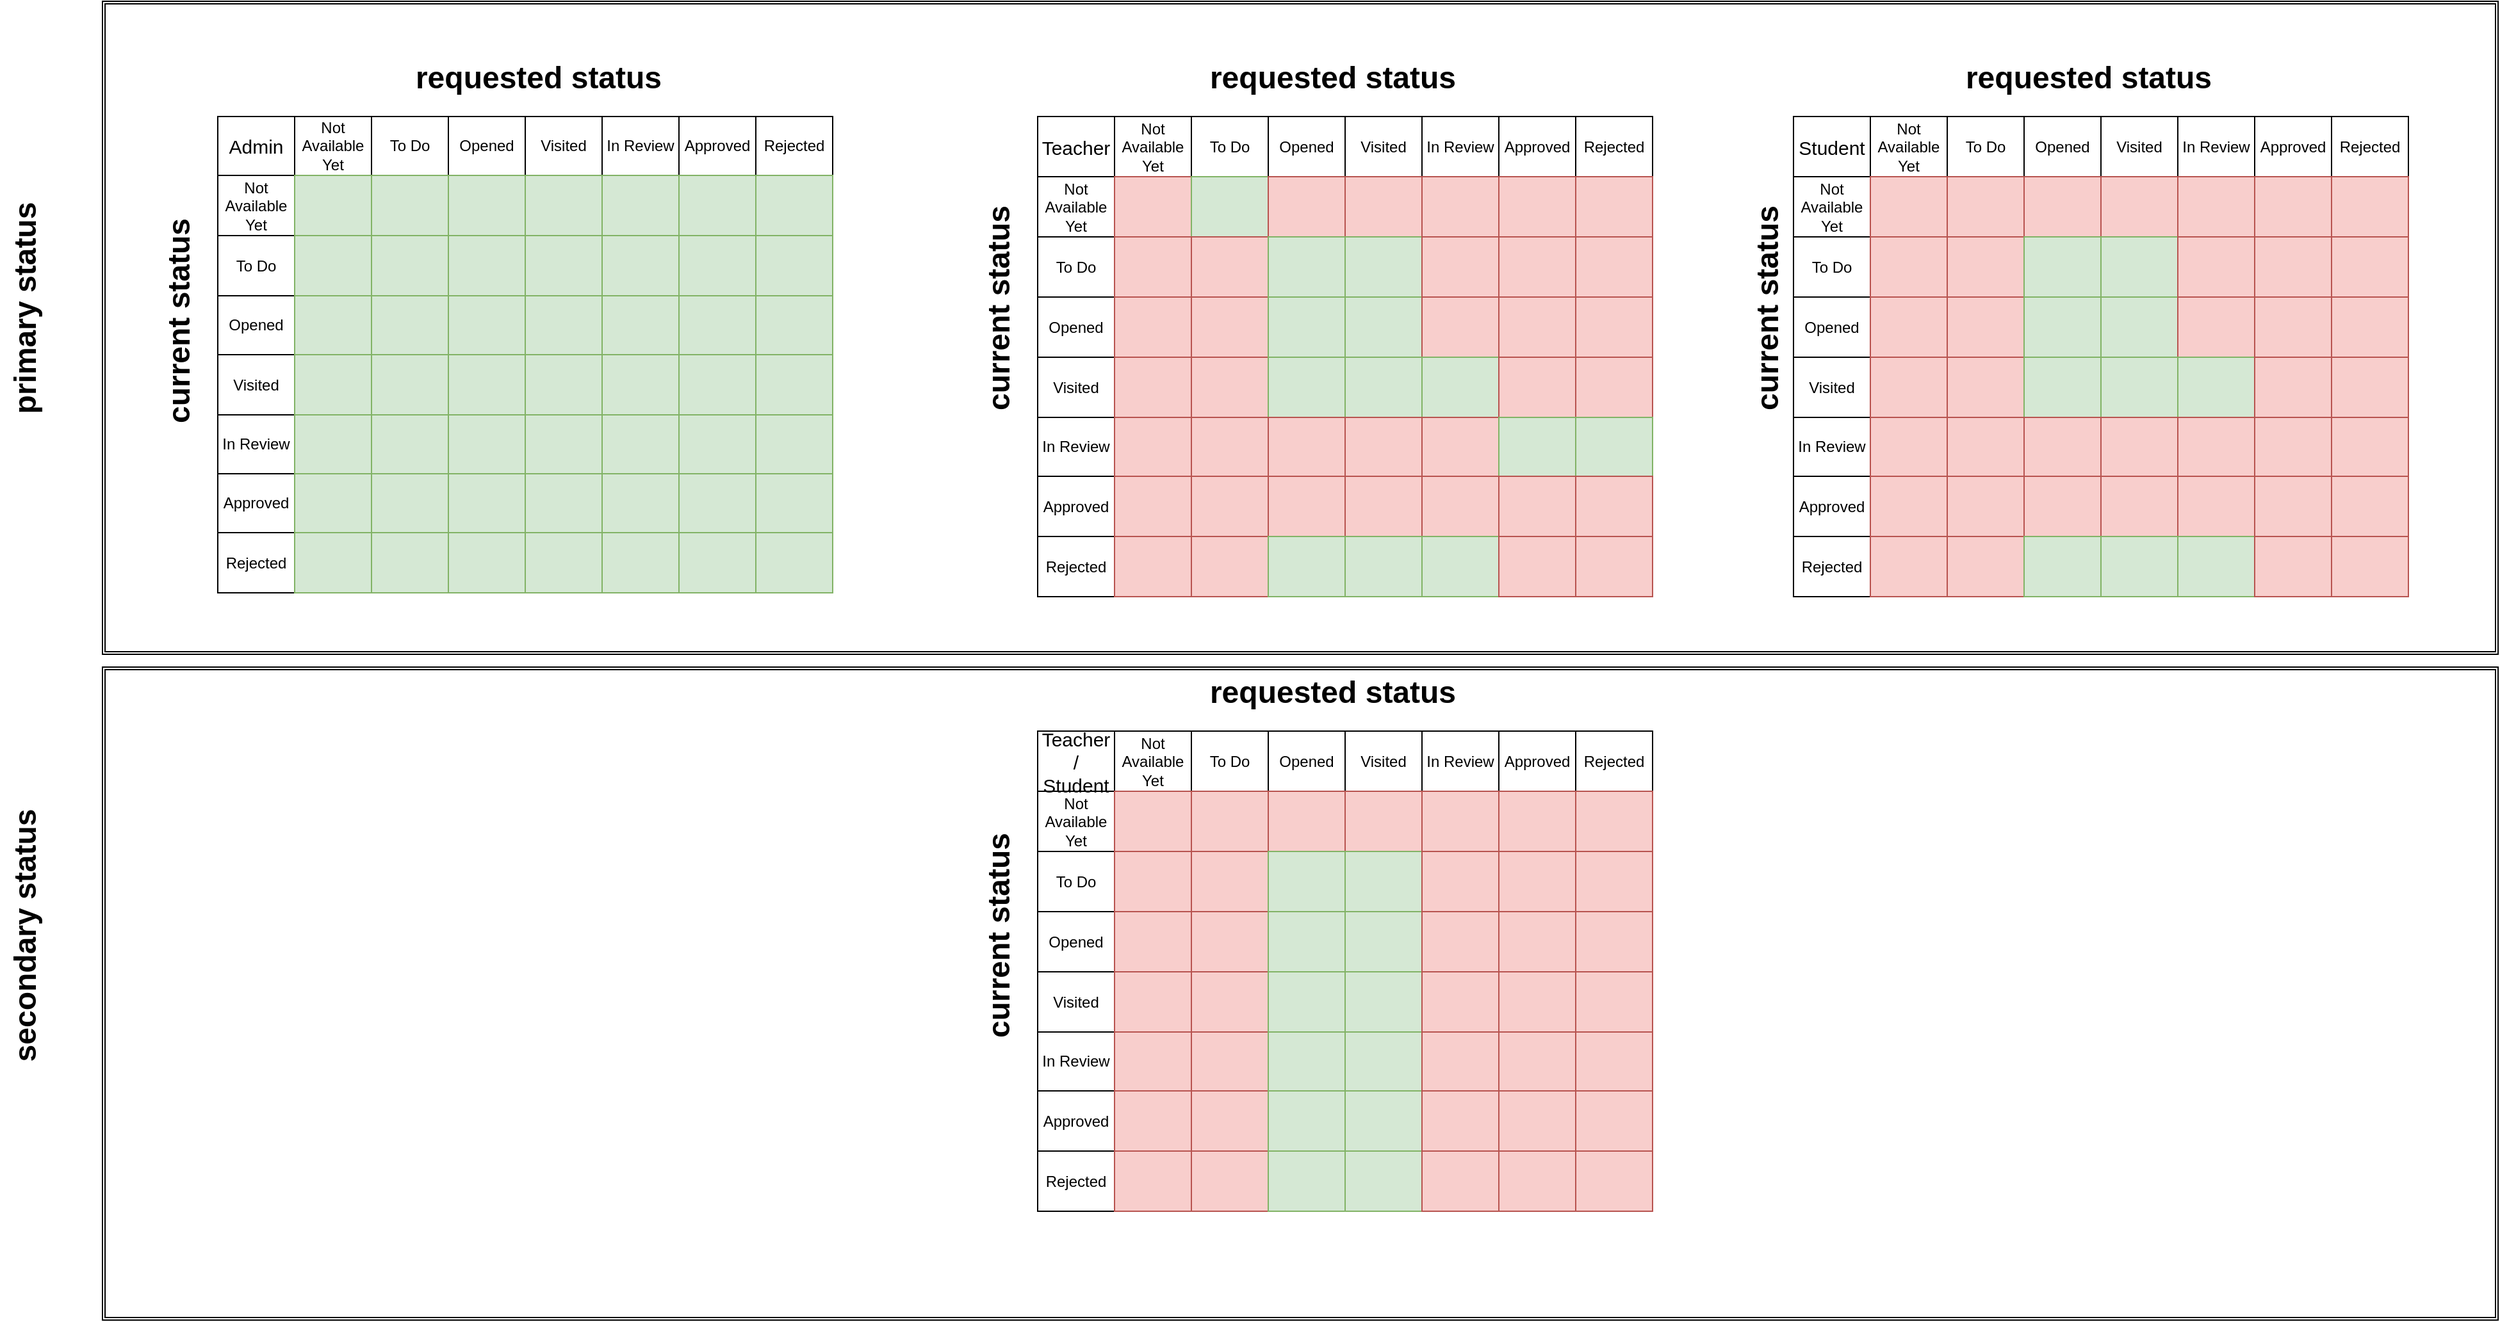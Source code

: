 <mxfile version="20.7.4" type="github">
  <diagram name="Page-1" id="bd83a815-5ea8-2e97-e5ec-87c9f400f2fa">
    <mxGraphModel dx="3959.5" dy="1163" grid="1" gridSize="10" guides="1" tooltips="1" connect="1" arrows="1" fold="1" page="1" pageScale="1.5" pageWidth="1169" pageHeight="826" background="none" math="0" shadow="0">
      <root>
        <mxCell id="0" style=";html=1;" />
        <mxCell id="1" style=";html=1;" parent="0" />
        <mxCell id="Az2nAzhFlLwIJ7pLGXGN-1" value="" style="childLayout=tableLayout;recursiveResize=0;shadow=0;fillColor=none;" vertex="1" parent="1">
          <mxGeometry x="130" y="180" width="480" height="372" as="geometry" />
        </mxCell>
        <mxCell id="Az2nAzhFlLwIJ7pLGXGN-2" value="" style="shape=tableRow;horizontal=0;startSize=0;swimlaneHead=0;swimlaneBody=0;top=0;left=0;bottom=0;right=0;dropTarget=0;collapsible=0;recursiveResize=0;expand=0;fontStyle=0;fillColor=none;strokeColor=inherit;" vertex="1" parent="Az2nAzhFlLwIJ7pLGXGN-1">
          <mxGeometry width="480" height="46" as="geometry" />
        </mxCell>
        <mxCell id="Az2nAzhFlLwIJ7pLGXGN-3" value="&lt;font style=&quot;font-size: 15px;&quot;&gt;Admin&lt;/font&gt;" style="connectable=0;recursiveResize=0;strokeColor=inherit;fillColor=none;align=center;whiteSpace=wrap;html=1;" vertex="1" parent="Az2nAzhFlLwIJ7pLGXGN-2">
          <mxGeometry width="60" height="46" as="geometry">
            <mxRectangle width="60" height="46" as="alternateBounds" />
          </mxGeometry>
        </mxCell>
        <mxCell id="Az2nAzhFlLwIJ7pLGXGN-4" value="Not Available Yet" style="connectable=0;recursiveResize=0;strokeColor=inherit;fillColor=none;align=center;whiteSpace=wrap;html=1;" vertex="1" parent="Az2nAzhFlLwIJ7pLGXGN-2">
          <mxGeometry x="60" width="60" height="46" as="geometry">
            <mxRectangle width="60" height="46" as="alternateBounds" />
          </mxGeometry>
        </mxCell>
        <mxCell id="Az2nAzhFlLwIJ7pLGXGN-5" value="To Do" style="connectable=0;recursiveResize=0;strokeColor=inherit;fillColor=none;align=center;whiteSpace=wrap;html=1;" vertex="1" parent="Az2nAzhFlLwIJ7pLGXGN-2">
          <mxGeometry x="120" width="60" height="46" as="geometry">
            <mxRectangle width="60" height="46" as="alternateBounds" />
          </mxGeometry>
        </mxCell>
        <mxCell id="Az2nAzhFlLwIJ7pLGXGN-14" value="Opened" style="connectable=0;recursiveResize=0;strokeColor=inherit;fillColor=none;align=center;whiteSpace=wrap;html=1;" vertex="1" parent="Az2nAzhFlLwIJ7pLGXGN-2">
          <mxGeometry x="180" width="60" height="46" as="geometry">
            <mxRectangle width="60" height="46" as="alternateBounds" />
          </mxGeometry>
        </mxCell>
        <mxCell id="Az2nAzhFlLwIJ7pLGXGN-17" value="Visited" style="connectable=0;recursiveResize=0;strokeColor=inherit;fillColor=none;align=center;whiteSpace=wrap;html=1;" vertex="1" parent="Az2nAzhFlLwIJ7pLGXGN-2">
          <mxGeometry x="240" width="60" height="46" as="geometry">
            <mxRectangle width="60" height="46" as="alternateBounds" />
          </mxGeometry>
        </mxCell>
        <mxCell id="Az2nAzhFlLwIJ7pLGXGN-20" value="In Review" style="connectable=0;recursiveResize=0;strokeColor=inherit;fillColor=none;align=center;whiteSpace=wrap;html=1;" vertex="1" parent="Az2nAzhFlLwIJ7pLGXGN-2">
          <mxGeometry x="300" width="60" height="46" as="geometry">
            <mxRectangle width="60" height="46" as="alternateBounds" />
          </mxGeometry>
        </mxCell>
        <mxCell id="Az2nAzhFlLwIJ7pLGXGN-23" value="Approved" style="connectable=0;recursiveResize=0;strokeColor=inherit;fillColor=none;align=center;whiteSpace=wrap;html=1;" vertex="1" parent="Az2nAzhFlLwIJ7pLGXGN-2">
          <mxGeometry x="360" width="60" height="46" as="geometry">
            <mxRectangle width="60" height="46" as="alternateBounds" />
          </mxGeometry>
        </mxCell>
        <mxCell id="Az2nAzhFlLwIJ7pLGXGN-58" value="Rejected" style="connectable=0;recursiveResize=0;strokeColor=inherit;fillColor=none;align=center;whiteSpace=wrap;html=1;" vertex="1" parent="Az2nAzhFlLwIJ7pLGXGN-2">
          <mxGeometry x="420" width="60" height="46" as="geometry">
            <mxRectangle width="60" height="46" as="alternateBounds" />
          </mxGeometry>
        </mxCell>
        <mxCell id="Az2nAzhFlLwIJ7pLGXGN-50" style="shape=tableRow;horizontal=0;startSize=0;swimlaneHead=0;swimlaneBody=0;top=0;left=0;bottom=0;right=0;dropTarget=0;collapsible=0;recursiveResize=0;expand=0;fontStyle=0;fillColor=none;strokeColor=inherit;" vertex="1" parent="Az2nAzhFlLwIJ7pLGXGN-1">
          <mxGeometry y="46" width="480" height="47" as="geometry" />
        </mxCell>
        <mxCell id="Az2nAzhFlLwIJ7pLGXGN-51" value="Not Available Yet" style="connectable=0;recursiveResize=0;strokeColor=inherit;fillColor=none;align=center;whiteSpace=wrap;html=1;" vertex="1" parent="Az2nAzhFlLwIJ7pLGXGN-50">
          <mxGeometry width="60" height="47" as="geometry">
            <mxRectangle width="60" height="47" as="alternateBounds" />
          </mxGeometry>
        </mxCell>
        <mxCell id="Az2nAzhFlLwIJ7pLGXGN-52" style="connectable=0;recursiveResize=0;strokeColor=#82b366;fillColor=#d5e8d4;align=center;whiteSpace=wrap;html=1;" vertex="1" parent="Az2nAzhFlLwIJ7pLGXGN-50">
          <mxGeometry x="60" width="60" height="47" as="geometry">
            <mxRectangle width="60" height="47" as="alternateBounds" />
          </mxGeometry>
        </mxCell>
        <mxCell id="Az2nAzhFlLwIJ7pLGXGN-53" style="connectable=0;recursiveResize=0;strokeColor=#82b366;fillColor=#d5e8d4;align=center;whiteSpace=wrap;html=1;" vertex="1" parent="Az2nAzhFlLwIJ7pLGXGN-50">
          <mxGeometry x="120" width="60" height="47" as="geometry">
            <mxRectangle width="60" height="47" as="alternateBounds" />
          </mxGeometry>
        </mxCell>
        <mxCell id="Az2nAzhFlLwIJ7pLGXGN-54" style="connectable=0;recursiveResize=0;strokeColor=#82b366;fillColor=#d5e8d4;align=center;whiteSpace=wrap;html=1;" vertex="1" parent="Az2nAzhFlLwIJ7pLGXGN-50">
          <mxGeometry x="180" width="60" height="47" as="geometry">
            <mxRectangle width="60" height="47" as="alternateBounds" />
          </mxGeometry>
        </mxCell>
        <mxCell id="Az2nAzhFlLwIJ7pLGXGN-55" style="connectable=0;recursiveResize=0;strokeColor=#82b366;fillColor=#d5e8d4;align=center;whiteSpace=wrap;html=1;" vertex="1" parent="Az2nAzhFlLwIJ7pLGXGN-50">
          <mxGeometry x="240" width="60" height="47" as="geometry">
            <mxRectangle width="60" height="47" as="alternateBounds" />
          </mxGeometry>
        </mxCell>
        <mxCell id="Az2nAzhFlLwIJ7pLGXGN-56" style="connectable=0;recursiveResize=0;strokeColor=#82b366;fillColor=#d5e8d4;align=center;whiteSpace=wrap;html=1;" vertex="1" parent="Az2nAzhFlLwIJ7pLGXGN-50">
          <mxGeometry x="300" width="60" height="47" as="geometry">
            <mxRectangle width="60" height="47" as="alternateBounds" />
          </mxGeometry>
        </mxCell>
        <mxCell id="Az2nAzhFlLwIJ7pLGXGN-57" style="connectable=0;recursiveResize=0;strokeColor=#82b366;fillColor=#d5e8d4;align=center;whiteSpace=wrap;html=1;" vertex="1" parent="Az2nAzhFlLwIJ7pLGXGN-50">
          <mxGeometry x="360" width="60" height="47" as="geometry">
            <mxRectangle width="60" height="47" as="alternateBounds" />
          </mxGeometry>
        </mxCell>
        <mxCell id="Az2nAzhFlLwIJ7pLGXGN-59" style="connectable=0;recursiveResize=0;strokeColor=#82b366;fillColor=#d5e8d4;align=center;whiteSpace=wrap;html=1;" vertex="1" parent="Az2nAzhFlLwIJ7pLGXGN-50">
          <mxGeometry x="420" width="60" height="47" as="geometry">
            <mxRectangle width="60" height="47" as="alternateBounds" />
          </mxGeometry>
        </mxCell>
        <mxCell id="Az2nAzhFlLwIJ7pLGXGN-42" style="shape=tableRow;horizontal=0;startSize=0;swimlaneHead=0;swimlaneBody=0;top=0;left=0;bottom=0;right=0;dropTarget=0;collapsible=0;recursiveResize=0;expand=0;fontStyle=0;fillColor=none;strokeColor=inherit;" vertex="1" parent="Az2nAzhFlLwIJ7pLGXGN-1">
          <mxGeometry y="93" width="480" height="47" as="geometry" />
        </mxCell>
        <mxCell id="Az2nAzhFlLwIJ7pLGXGN-43" value="To Do" style="connectable=0;recursiveResize=0;strokeColor=inherit;fillColor=none;align=center;whiteSpace=wrap;html=1;" vertex="1" parent="Az2nAzhFlLwIJ7pLGXGN-42">
          <mxGeometry width="60" height="47" as="geometry">
            <mxRectangle width="60" height="47" as="alternateBounds" />
          </mxGeometry>
        </mxCell>
        <mxCell id="Az2nAzhFlLwIJ7pLGXGN-44" style="connectable=0;recursiveResize=0;strokeColor=#82b366;fillColor=#d5e8d4;align=center;whiteSpace=wrap;html=1;" vertex="1" parent="Az2nAzhFlLwIJ7pLGXGN-42">
          <mxGeometry x="60" width="60" height="47" as="geometry">
            <mxRectangle width="60" height="47" as="alternateBounds" />
          </mxGeometry>
        </mxCell>
        <mxCell id="Az2nAzhFlLwIJ7pLGXGN-45" style="connectable=0;recursiveResize=0;strokeColor=#82b366;fillColor=#d5e8d4;align=center;whiteSpace=wrap;html=1;" vertex="1" parent="Az2nAzhFlLwIJ7pLGXGN-42">
          <mxGeometry x="120" width="60" height="47" as="geometry">
            <mxRectangle width="60" height="47" as="alternateBounds" />
          </mxGeometry>
        </mxCell>
        <mxCell id="Az2nAzhFlLwIJ7pLGXGN-46" style="connectable=0;recursiveResize=0;strokeColor=#82b366;fillColor=#d5e8d4;align=center;whiteSpace=wrap;html=1;" vertex="1" parent="Az2nAzhFlLwIJ7pLGXGN-42">
          <mxGeometry x="180" width="60" height="47" as="geometry">
            <mxRectangle width="60" height="47" as="alternateBounds" />
          </mxGeometry>
        </mxCell>
        <mxCell id="Az2nAzhFlLwIJ7pLGXGN-47" style="connectable=0;recursiveResize=0;strokeColor=#82b366;fillColor=#d5e8d4;align=center;whiteSpace=wrap;html=1;" vertex="1" parent="Az2nAzhFlLwIJ7pLGXGN-42">
          <mxGeometry x="240" width="60" height="47" as="geometry">
            <mxRectangle width="60" height="47" as="alternateBounds" />
          </mxGeometry>
        </mxCell>
        <mxCell id="Az2nAzhFlLwIJ7pLGXGN-48" style="connectable=0;recursiveResize=0;strokeColor=#82b366;fillColor=#d5e8d4;align=center;whiteSpace=wrap;html=1;" vertex="1" parent="Az2nAzhFlLwIJ7pLGXGN-42">
          <mxGeometry x="300" width="60" height="47" as="geometry">
            <mxRectangle width="60" height="47" as="alternateBounds" />
          </mxGeometry>
        </mxCell>
        <mxCell id="Az2nAzhFlLwIJ7pLGXGN-49" style="connectable=0;recursiveResize=0;strokeColor=#82b366;fillColor=#d5e8d4;align=center;whiteSpace=wrap;html=1;" vertex="1" parent="Az2nAzhFlLwIJ7pLGXGN-42">
          <mxGeometry x="360" width="60" height="47" as="geometry">
            <mxRectangle width="60" height="47" as="alternateBounds" />
          </mxGeometry>
        </mxCell>
        <mxCell id="Az2nAzhFlLwIJ7pLGXGN-60" style="connectable=0;recursiveResize=0;strokeColor=#82b366;fillColor=#d5e8d4;align=center;whiteSpace=wrap;html=1;" vertex="1" parent="Az2nAzhFlLwIJ7pLGXGN-42">
          <mxGeometry x="420" width="60" height="47" as="geometry">
            <mxRectangle width="60" height="47" as="alternateBounds" />
          </mxGeometry>
        </mxCell>
        <mxCell id="Az2nAzhFlLwIJ7pLGXGN-34" style="shape=tableRow;horizontal=0;startSize=0;swimlaneHead=0;swimlaneBody=0;top=0;left=0;bottom=0;right=0;dropTarget=0;collapsible=0;recursiveResize=0;expand=0;fontStyle=0;fillColor=none;strokeColor=inherit;" vertex="1" parent="Az2nAzhFlLwIJ7pLGXGN-1">
          <mxGeometry y="140" width="480" height="46" as="geometry" />
        </mxCell>
        <mxCell id="Az2nAzhFlLwIJ7pLGXGN-35" value="Opened" style="connectable=0;recursiveResize=0;strokeColor=inherit;fillColor=none;align=center;whiteSpace=wrap;html=1;" vertex="1" parent="Az2nAzhFlLwIJ7pLGXGN-34">
          <mxGeometry width="60" height="46" as="geometry">
            <mxRectangle width="60" height="46" as="alternateBounds" />
          </mxGeometry>
        </mxCell>
        <mxCell id="Az2nAzhFlLwIJ7pLGXGN-36" style="connectable=0;recursiveResize=0;strokeColor=#82b366;fillColor=#d5e8d4;align=center;whiteSpace=wrap;html=1;" vertex="1" parent="Az2nAzhFlLwIJ7pLGXGN-34">
          <mxGeometry x="60" width="60" height="46" as="geometry">
            <mxRectangle width="60" height="46" as="alternateBounds" />
          </mxGeometry>
        </mxCell>
        <mxCell id="Az2nAzhFlLwIJ7pLGXGN-37" style="connectable=0;recursiveResize=0;strokeColor=#82b366;fillColor=#d5e8d4;align=center;whiteSpace=wrap;html=1;" vertex="1" parent="Az2nAzhFlLwIJ7pLGXGN-34">
          <mxGeometry x="120" width="60" height="46" as="geometry">
            <mxRectangle width="60" height="46" as="alternateBounds" />
          </mxGeometry>
        </mxCell>
        <mxCell id="Az2nAzhFlLwIJ7pLGXGN-38" style="connectable=0;recursiveResize=0;strokeColor=#82b366;fillColor=#d5e8d4;align=center;whiteSpace=wrap;html=1;" vertex="1" parent="Az2nAzhFlLwIJ7pLGXGN-34">
          <mxGeometry x="180" width="60" height="46" as="geometry">
            <mxRectangle width="60" height="46" as="alternateBounds" />
          </mxGeometry>
        </mxCell>
        <mxCell id="Az2nAzhFlLwIJ7pLGXGN-39" style="connectable=0;recursiveResize=0;strokeColor=#82b366;fillColor=#d5e8d4;align=center;whiteSpace=wrap;html=1;" vertex="1" parent="Az2nAzhFlLwIJ7pLGXGN-34">
          <mxGeometry x="240" width="60" height="46" as="geometry">
            <mxRectangle width="60" height="46" as="alternateBounds" />
          </mxGeometry>
        </mxCell>
        <mxCell id="Az2nAzhFlLwIJ7pLGXGN-40" style="connectable=0;recursiveResize=0;strokeColor=#82b366;fillColor=#d5e8d4;align=center;whiteSpace=wrap;html=1;" vertex="1" parent="Az2nAzhFlLwIJ7pLGXGN-34">
          <mxGeometry x="300" width="60" height="46" as="geometry">
            <mxRectangle width="60" height="46" as="alternateBounds" />
          </mxGeometry>
        </mxCell>
        <mxCell id="Az2nAzhFlLwIJ7pLGXGN-41" style="connectable=0;recursiveResize=0;strokeColor=#82b366;fillColor=#d5e8d4;align=center;whiteSpace=wrap;html=1;" vertex="1" parent="Az2nAzhFlLwIJ7pLGXGN-34">
          <mxGeometry x="360" width="60" height="46" as="geometry">
            <mxRectangle width="60" height="46" as="alternateBounds" />
          </mxGeometry>
        </mxCell>
        <mxCell id="Az2nAzhFlLwIJ7pLGXGN-61" style="connectable=0;recursiveResize=0;strokeColor=#82b366;fillColor=#d5e8d4;align=center;whiteSpace=wrap;html=1;" vertex="1" parent="Az2nAzhFlLwIJ7pLGXGN-34">
          <mxGeometry x="420" width="60" height="46" as="geometry">
            <mxRectangle width="60" height="46" as="alternateBounds" />
          </mxGeometry>
        </mxCell>
        <mxCell id="Az2nAzhFlLwIJ7pLGXGN-26" style="shape=tableRow;horizontal=0;startSize=0;swimlaneHead=0;swimlaneBody=0;top=0;left=0;bottom=0;right=0;dropTarget=0;collapsible=0;recursiveResize=0;expand=0;fontStyle=0;fillColor=none;strokeColor=inherit;" vertex="1" parent="Az2nAzhFlLwIJ7pLGXGN-1">
          <mxGeometry y="186" width="480" height="47" as="geometry" />
        </mxCell>
        <mxCell id="Az2nAzhFlLwIJ7pLGXGN-27" value="Visited" style="connectable=0;recursiveResize=0;strokeColor=inherit;fillColor=none;align=center;whiteSpace=wrap;html=1;" vertex="1" parent="Az2nAzhFlLwIJ7pLGXGN-26">
          <mxGeometry width="60" height="47" as="geometry">
            <mxRectangle width="60" height="47" as="alternateBounds" />
          </mxGeometry>
        </mxCell>
        <mxCell id="Az2nAzhFlLwIJ7pLGXGN-28" style="connectable=0;recursiveResize=0;strokeColor=#82b366;fillColor=#d5e8d4;align=center;whiteSpace=wrap;html=1;" vertex="1" parent="Az2nAzhFlLwIJ7pLGXGN-26">
          <mxGeometry x="60" width="60" height="47" as="geometry">
            <mxRectangle width="60" height="47" as="alternateBounds" />
          </mxGeometry>
        </mxCell>
        <mxCell id="Az2nAzhFlLwIJ7pLGXGN-29" style="connectable=0;recursiveResize=0;strokeColor=#82b366;fillColor=#d5e8d4;align=center;whiteSpace=wrap;html=1;" vertex="1" parent="Az2nAzhFlLwIJ7pLGXGN-26">
          <mxGeometry x="120" width="60" height="47" as="geometry">
            <mxRectangle width="60" height="47" as="alternateBounds" />
          </mxGeometry>
        </mxCell>
        <mxCell id="Az2nAzhFlLwIJ7pLGXGN-30" style="connectable=0;recursiveResize=0;strokeColor=#82b366;fillColor=#d5e8d4;align=center;whiteSpace=wrap;html=1;" vertex="1" parent="Az2nAzhFlLwIJ7pLGXGN-26">
          <mxGeometry x="180" width="60" height="47" as="geometry">
            <mxRectangle width="60" height="47" as="alternateBounds" />
          </mxGeometry>
        </mxCell>
        <mxCell id="Az2nAzhFlLwIJ7pLGXGN-31" style="connectable=0;recursiveResize=0;strokeColor=#82b366;fillColor=#d5e8d4;align=center;whiteSpace=wrap;html=1;" vertex="1" parent="Az2nAzhFlLwIJ7pLGXGN-26">
          <mxGeometry x="240" width="60" height="47" as="geometry">
            <mxRectangle width="60" height="47" as="alternateBounds" />
          </mxGeometry>
        </mxCell>
        <mxCell id="Az2nAzhFlLwIJ7pLGXGN-32" style="connectable=0;recursiveResize=0;strokeColor=#82b366;fillColor=#d5e8d4;align=center;whiteSpace=wrap;html=1;" vertex="1" parent="Az2nAzhFlLwIJ7pLGXGN-26">
          <mxGeometry x="300" width="60" height="47" as="geometry">
            <mxRectangle width="60" height="47" as="alternateBounds" />
          </mxGeometry>
        </mxCell>
        <mxCell id="Az2nAzhFlLwIJ7pLGXGN-33" style="connectable=0;recursiveResize=0;strokeColor=#82b366;fillColor=#d5e8d4;align=center;whiteSpace=wrap;html=1;" vertex="1" parent="Az2nAzhFlLwIJ7pLGXGN-26">
          <mxGeometry x="360" width="60" height="47" as="geometry">
            <mxRectangle width="60" height="47" as="alternateBounds" />
          </mxGeometry>
        </mxCell>
        <mxCell id="Az2nAzhFlLwIJ7pLGXGN-62" style="connectable=0;recursiveResize=0;strokeColor=#82b366;fillColor=#d5e8d4;align=center;whiteSpace=wrap;html=1;" vertex="1" parent="Az2nAzhFlLwIJ7pLGXGN-26">
          <mxGeometry x="420" width="60" height="47" as="geometry">
            <mxRectangle width="60" height="47" as="alternateBounds" />
          </mxGeometry>
        </mxCell>
        <mxCell id="Az2nAzhFlLwIJ7pLGXGN-6" style="shape=tableRow;horizontal=0;startSize=0;swimlaneHead=0;swimlaneBody=0;top=0;left=0;bottom=0;right=0;dropTarget=0;collapsible=0;recursiveResize=0;expand=0;fontStyle=0;fillColor=none;strokeColor=inherit;" vertex="1" parent="Az2nAzhFlLwIJ7pLGXGN-1">
          <mxGeometry y="233" width="480" height="46" as="geometry" />
        </mxCell>
        <mxCell id="Az2nAzhFlLwIJ7pLGXGN-7" value="In Review" style="connectable=0;recursiveResize=0;strokeColor=inherit;fillColor=none;align=center;whiteSpace=wrap;html=1;" vertex="1" parent="Az2nAzhFlLwIJ7pLGXGN-6">
          <mxGeometry width="60" height="46" as="geometry">
            <mxRectangle width="60" height="46" as="alternateBounds" />
          </mxGeometry>
        </mxCell>
        <mxCell id="Az2nAzhFlLwIJ7pLGXGN-8" value="" style="connectable=0;recursiveResize=0;strokeColor=#82b366;fillColor=#d5e8d4;align=center;whiteSpace=wrap;html=1;" vertex="1" parent="Az2nAzhFlLwIJ7pLGXGN-6">
          <mxGeometry x="60" width="60" height="46" as="geometry">
            <mxRectangle width="60" height="46" as="alternateBounds" />
          </mxGeometry>
        </mxCell>
        <mxCell id="Az2nAzhFlLwIJ7pLGXGN-9" value="" style="connectable=0;recursiveResize=0;strokeColor=#82b366;fillColor=#d5e8d4;align=center;whiteSpace=wrap;html=1;" vertex="1" parent="Az2nAzhFlLwIJ7pLGXGN-6">
          <mxGeometry x="120" width="60" height="46" as="geometry">
            <mxRectangle width="60" height="46" as="alternateBounds" />
          </mxGeometry>
        </mxCell>
        <mxCell id="Az2nAzhFlLwIJ7pLGXGN-15" style="connectable=0;recursiveResize=0;strokeColor=#82b366;fillColor=#d5e8d4;align=center;whiteSpace=wrap;html=1;" vertex="1" parent="Az2nAzhFlLwIJ7pLGXGN-6">
          <mxGeometry x="180" width="60" height="46" as="geometry">
            <mxRectangle width="60" height="46" as="alternateBounds" />
          </mxGeometry>
        </mxCell>
        <mxCell id="Az2nAzhFlLwIJ7pLGXGN-18" style="connectable=0;recursiveResize=0;strokeColor=#82b366;fillColor=#d5e8d4;align=center;whiteSpace=wrap;html=1;" vertex="1" parent="Az2nAzhFlLwIJ7pLGXGN-6">
          <mxGeometry x="240" width="60" height="46" as="geometry">
            <mxRectangle width="60" height="46" as="alternateBounds" />
          </mxGeometry>
        </mxCell>
        <mxCell id="Az2nAzhFlLwIJ7pLGXGN-21" style="connectable=0;recursiveResize=0;strokeColor=#82b366;fillColor=#d5e8d4;align=center;whiteSpace=wrap;html=1;" vertex="1" parent="Az2nAzhFlLwIJ7pLGXGN-6">
          <mxGeometry x="300" width="60" height="46" as="geometry">
            <mxRectangle width="60" height="46" as="alternateBounds" />
          </mxGeometry>
        </mxCell>
        <mxCell id="Az2nAzhFlLwIJ7pLGXGN-24" style="connectable=0;recursiveResize=0;strokeColor=#82b366;fillColor=#d5e8d4;align=center;whiteSpace=wrap;html=1;" vertex="1" parent="Az2nAzhFlLwIJ7pLGXGN-6">
          <mxGeometry x="360" width="60" height="46" as="geometry">
            <mxRectangle width="60" height="46" as="alternateBounds" />
          </mxGeometry>
        </mxCell>
        <mxCell id="Az2nAzhFlLwIJ7pLGXGN-63" style="connectable=0;recursiveResize=0;strokeColor=#82b366;fillColor=#d5e8d4;align=center;whiteSpace=wrap;html=1;" vertex="1" parent="Az2nAzhFlLwIJ7pLGXGN-6">
          <mxGeometry x="420" width="60" height="46" as="geometry">
            <mxRectangle width="60" height="46" as="alternateBounds" />
          </mxGeometry>
        </mxCell>
        <mxCell id="Az2nAzhFlLwIJ7pLGXGN-10" style="shape=tableRow;horizontal=0;startSize=0;swimlaneHead=0;swimlaneBody=0;top=0;left=0;bottom=0;right=0;dropTarget=0;collapsible=0;recursiveResize=0;expand=0;fontStyle=0;fillColor=none;strokeColor=inherit;" vertex="1" parent="Az2nAzhFlLwIJ7pLGXGN-1">
          <mxGeometry y="279" width="480" height="46" as="geometry" />
        </mxCell>
        <mxCell id="Az2nAzhFlLwIJ7pLGXGN-11" value="Approved" style="connectable=0;recursiveResize=0;strokeColor=inherit;fillColor=none;align=center;whiteSpace=wrap;html=1;" vertex="1" parent="Az2nAzhFlLwIJ7pLGXGN-10">
          <mxGeometry width="60" height="46" as="geometry">
            <mxRectangle width="60" height="46" as="alternateBounds" />
          </mxGeometry>
        </mxCell>
        <mxCell id="Az2nAzhFlLwIJ7pLGXGN-12" value="" style="connectable=0;recursiveResize=0;strokeColor=#82b366;fillColor=#d5e8d4;align=center;whiteSpace=wrap;html=1;" vertex="1" parent="Az2nAzhFlLwIJ7pLGXGN-10">
          <mxGeometry x="60" width="60" height="46" as="geometry">
            <mxRectangle width="60" height="46" as="alternateBounds" />
          </mxGeometry>
        </mxCell>
        <mxCell id="Az2nAzhFlLwIJ7pLGXGN-13" value="" style="connectable=0;recursiveResize=0;strokeColor=#82b366;fillColor=#d5e8d4;align=center;whiteSpace=wrap;html=1;" vertex="1" parent="Az2nAzhFlLwIJ7pLGXGN-10">
          <mxGeometry x="120" width="60" height="46" as="geometry">
            <mxRectangle width="60" height="46" as="alternateBounds" />
          </mxGeometry>
        </mxCell>
        <mxCell id="Az2nAzhFlLwIJ7pLGXGN-16" style="connectable=0;recursiveResize=0;strokeColor=#82b366;fillColor=#d5e8d4;align=center;whiteSpace=wrap;html=1;" vertex="1" parent="Az2nAzhFlLwIJ7pLGXGN-10">
          <mxGeometry x="180" width="60" height="46" as="geometry">
            <mxRectangle width="60" height="46" as="alternateBounds" />
          </mxGeometry>
        </mxCell>
        <mxCell id="Az2nAzhFlLwIJ7pLGXGN-19" style="connectable=0;recursiveResize=0;strokeColor=#82b366;fillColor=#d5e8d4;align=center;whiteSpace=wrap;html=1;" vertex="1" parent="Az2nAzhFlLwIJ7pLGXGN-10">
          <mxGeometry x="240" width="60" height="46" as="geometry">
            <mxRectangle width="60" height="46" as="alternateBounds" />
          </mxGeometry>
        </mxCell>
        <mxCell id="Az2nAzhFlLwIJ7pLGXGN-22" style="connectable=0;recursiveResize=0;strokeColor=#82b366;fillColor=#d5e8d4;align=center;whiteSpace=wrap;html=1;" vertex="1" parent="Az2nAzhFlLwIJ7pLGXGN-10">
          <mxGeometry x="300" width="60" height="46" as="geometry">
            <mxRectangle width="60" height="46" as="alternateBounds" />
          </mxGeometry>
        </mxCell>
        <mxCell id="Az2nAzhFlLwIJ7pLGXGN-25" style="connectable=0;recursiveResize=0;strokeColor=#82b366;fillColor=#d5e8d4;align=center;whiteSpace=wrap;html=1;" vertex="1" parent="Az2nAzhFlLwIJ7pLGXGN-10">
          <mxGeometry x="360" width="60" height="46" as="geometry">
            <mxRectangle width="60" height="46" as="alternateBounds" />
          </mxGeometry>
        </mxCell>
        <mxCell id="Az2nAzhFlLwIJ7pLGXGN-64" style="connectable=0;recursiveResize=0;strokeColor=#82b366;fillColor=#d5e8d4;align=center;whiteSpace=wrap;html=1;" vertex="1" parent="Az2nAzhFlLwIJ7pLGXGN-10">
          <mxGeometry x="420" width="60" height="46" as="geometry">
            <mxRectangle width="60" height="46" as="alternateBounds" />
          </mxGeometry>
        </mxCell>
        <mxCell id="Az2nAzhFlLwIJ7pLGXGN-65" style="shape=tableRow;horizontal=0;startSize=0;swimlaneHead=0;swimlaneBody=0;top=0;left=0;bottom=0;right=0;dropTarget=0;collapsible=0;recursiveResize=0;expand=0;fontStyle=0;fillColor=none;strokeColor=inherit;" vertex="1" parent="Az2nAzhFlLwIJ7pLGXGN-1">
          <mxGeometry y="325" width="480" height="47" as="geometry" />
        </mxCell>
        <mxCell id="Az2nAzhFlLwIJ7pLGXGN-66" value="Rejected" style="connectable=0;recursiveResize=0;strokeColor=inherit;fillColor=none;align=center;whiteSpace=wrap;html=1;" vertex="1" parent="Az2nAzhFlLwIJ7pLGXGN-65">
          <mxGeometry width="60" height="47" as="geometry">
            <mxRectangle width="60" height="47" as="alternateBounds" />
          </mxGeometry>
        </mxCell>
        <mxCell id="Az2nAzhFlLwIJ7pLGXGN-67" style="connectable=0;recursiveResize=0;strokeColor=#82b366;fillColor=#d5e8d4;align=center;whiteSpace=wrap;html=1;" vertex="1" parent="Az2nAzhFlLwIJ7pLGXGN-65">
          <mxGeometry x="60" width="60" height="47" as="geometry">
            <mxRectangle width="60" height="47" as="alternateBounds" />
          </mxGeometry>
        </mxCell>
        <mxCell id="Az2nAzhFlLwIJ7pLGXGN-68" style="connectable=0;recursiveResize=0;strokeColor=#82b366;fillColor=#d5e8d4;align=center;whiteSpace=wrap;html=1;" vertex="1" parent="Az2nAzhFlLwIJ7pLGXGN-65">
          <mxGeometry x="120" width="60" height="47" as="geometry">
            <mxRectangle width="60" height="47" as="alternateBounds" />
          </mxGeometry>
        </mxCell>
        <mxCell id="Az2nAzhFlLwIJ7pLGXGN-69" style="connectable=0;recursiveResize=0;strokeColor=#82b366;fillColor=#d5e8d4;align=center;whiteSpace=wrap;html=1;" vertex="1" parent="Az2nAzhFlLwIJ7pLGXGN-65">
          <mxGeometry x="180" width="60" height="47" as="geometry">
            <mxRectangle width="60" height="47" as="alternateBounds" />
          </mxGeometry>
        </mxCell>
        <mxCell id="Az2nAzhFlLwIJ7pLGXGN-70" style="connectable=0;recursiveResize=0;strokeColor=#82b366;fillColor=#d5e8d4;align=center;whiteSpace=wrap;html=1;" vertex="1" parent="Az2nAzhFlLwIJ7pLGXGN-65">
          <mxGeometry x="240" width="60" height="47" as="geometry">
            <mxRectangle width="60" height="47" as="alternateBounds" />
          </mxGeometry>
        </mxCell>
        <mxCell id="Az2nAzhFlLwIJ7pLGXGN-71" style="connectable=0;recursiveResize=0;strokeColor=#82b366;fillColor=#d5e8d4;align=center;whiteSpace=wrap;html=1;" vertex="1" parent="Az2nAzhFlLwIJ7pLGXGN-65">
          <mxGeometry x="300" width="60" height="47" as="geometry">
            <mxRectangle width="60" height="47" as="alternateBounds" />
          </mxGeometry>
        </mxCell>
        <mxCell id="Az2nAzhFlLwIJ7pLGXGN-72" style="connectable=0;recursiveResize=0;strokeColor=#82b366;fillColor=#d5e8d4;align=center;whiteSpace=wrap;html=1;" vertex="1" parent="Az2nAzhFlLwIJ7pLGXGN-65">
          <mxGeometry x="360" width="60" height="47" as="geometry">
            <mxRectangle width="60" height="47" as="alternateBounds" />
          </mxGeometry>
        </mxCell>
        <mxCell id="Az2nAzhFlLwIJ7pLGXGN-73" style="connectable=0;recursiveResize=0;strokeColor=#82b366;fillColor=#d5e8d4;align=center;whiteSpace=wrap;html=1;" vertex="1" parent="Az2nAzhFlLwIJ7pLGXGN-65">
          <mxGeometry x="420" width="60" height="47" as="geometry">
            <mxRectangle width="60" height="47" as="alternateBounds" />
          </mxGeometry>
        </mxCell>
        <mxCell id="Az2nAzhFlLwIJ7pLGXGN-74" value="" style="childLayout=tableLayout;recursiveResize=0;shadow=0;fillColor=none;" vertex="1" parent="1">
          <mxGeometry x="1360" y="180" width="480" height="375" as="geometry" />
        </mxCell>
        <mxCell id="Az2nAzhFlLwIJ7pLGXGN-75" value="" style="shape=tableRow;horizontal=0;startSize=0;swimlaneHead=0;swimlaneBody=0;top=0;left=0;bottom=0;right=0;dropTarget=0;collapsible=0;recursiveResize=0;expand=0;fontStyle=0;fillColor=none;strokeColor=inherit;" vertex="1" parent="Az2nAzhFlLwIJ7pLGXGN-74">
          <mxGeometry width="480" height="47" as="geometry" />
        </mxCell>
        <mxCell id="Az2nAzhFlLwIJ7pLGXGN-76" value="Student" style="connectable=0;recursiveResize=0;strokeColor=inherit;fillColor=none;align=center;whiteSpace=wrap;html=1;fontSize=15;" vertex="1" parent="Az2nAzhFlLwIJ7pLGXGN-75">
          <mxGeometry width="60" height="47" as="geometry">
            <mxRectangle width="60" height="47" as="alternateBounds" />
          </mxGeometry>
        </mxCell>
        <mxCell id="Az2nAzhFlLwIJ7pLGXGN-77" value="Not Available Yet" style="connectable=0;recursiveResize=0;strokeColor=inherit;fillColor=none;align=center;whiteSpace=wrap;html=1;" vertex="1" parent="Az2nAzhFlLwIJ7pLGXGN-75">
          <mxGeometry x="60" width="60" height="47" as="geometry">
            <mxRectangle width="60" height="47" as="alternateBounds" />
          </mxGeometry>
        </mxCell>
        <mxCell id="Az2nAzhFlLwIJ7pLGXGN-78" value="To Do" style="connectable=0;recursiveResize=0;strokeColor=inherit;fillColor=none;align=center;whiteSpace=wrap;html=1;" vertex="1" parent="Az2nAzhFlLwIJ7pLGXGN-75">
          <mxGeometry x="120" width="60" height="47" as="geometry">
            <mxRectangle width="60" height="47" as="alternateBounds" />
          </mxGeometry>
        </mxCell>
        <mxCell id="Az2nAzhFlLwIJ7pLGXGN-79" value="Opened" style="connectable=0;recursiveResize=0;strokeColor=inherit;fillColor=none;align=center;whiteSpace=wrap;html=1;" vertex="1" parent="Az2nAzhFlLwIJ7pLGXGN-75">
          <mxGeometry x="180" width="60" height="47" as="geometry">
            <mxRectangle width="60" height="47" as="alternateBounds" />
          </mxGeometry>
        </mxCell>
        <mxCell id="Az2nAzhFlLwIJ7pLGXGN-80" value="Visited" style="connectable=0;recursiveResize=0;strokeColor=inherit;fillColor=none;align=center;whiteSpace=wrap;html=1;" vertex="1" parent="Az2nAzhFlLwIJ7pLGXGN-75">
          <mxGeometry x="240" width="60" height="47" as="geometry">
            <mxRectangle width="60" height="47" as="alternateBounds" />
          </mxGeometry>
        </mxCell>
        <mxCell id="Az2nAzhFlLwIJ7pLGXGN-81" value="In Review" style="connectable=0;recursiveResize=0;strokeColor=inherit;fillColor=none;align=center;whiteSpace=wrap;html=1;" vertex="1" parent="Az2nAzhFlLwIJ7pLGXGN-75">
          <mxGeometry x="300" width="60" height="47" as="geometry">
            <mxRectangle width="60" height="47" as="alternateBounds" />
          </mxGeometry>
        </mxCell>
        <mxCell id="Az2nAzhFlLwIJ7pLGXGN-82" value="Approved" style="connectable=0;recursiveResize=0;strokeColor=inherit;fillColor=none;align=center;whiteSpace=wrap;html=1;" vertex="1" parent="Az2nAzhFlLwIJ7pLGXGN-75">
          <mxGeometry x="360" width="60" height="47" as="geometry">
            <mxRectangle width="60" height="47" as="alternateBounds" />
          </mxGeometry>
        </mxCell>
        <mxCell id="Az2nAzhFlLwIJ7pLGXGN-83" value="Rejected" style="connectable=0;recursiveResize=0;strokeColor=inherit;fillColor=none;align=center;whiteSpace=wrap;html=1;" vertex="1" parent="Az2nAzhFlLwIJ7pLGXGN-75">
          <mxGeometry x="420" width="60" height="47" as="geometry">
            <mxRectangle width="60" height="47" as="alternateBounds" />
          </mxGeometry>
        </mxCell>
        <mxCell id="Az2nAzhFlLwIJ7pLGXGN-84" style="shape=tableRow;horizontal=0;startSize=0;swimlaneHead=0;swimlaneBody=0;top=0;left=0;bottom=0;right=0;dropTarget=0;collapsible=0;recursiveResize=0;expand=0;fontStyle=0;fillColor=none;strokeColor=inherit;" vertex="1" parent="Az2nAzhFlLwIJ7pLGXGN-74">
          <mxGeometry y="47" width="480" height="47" as="geometry" />
        </mxCell>
        <mxCell id="Az2nAzhFlLwIJ7pLGXGN-85" value="Not Available Yet" style="connectable=0;recursiveResize=0;strokeColor=inherit;fillColor=none;align=center;whiteSpace=wrap;html=1;" vertex="1" parent="Az2nAzhFlLwIJ7pLGXGN-84">
          <mxGeometry width="60" height="47" as="geometry">
            <mxRectangle width="60" height="47" as="alternateBounds" />
          </mxGeometry>
        </mxCell>
        <mxCell id="Az2nAzhFlLwIJ7pLGXGN-86" style="connectable=0;recursiveResize=0;strokeColor=#b85450;fillColor=#f8cecc;align=center;whiteSpace=wrap;html=1;" vertex="1" parent="Az2nAzhFlLwIJ7pLGXGN-84">
          <mxGeometry x="60" width="60" height="47" as="geometry">
            <mxRectangle width="60" height="47" as="alternateBounds" />
          </mxGeometry>
        </mxCell>
        <mxCell id="Az2nAzhFlLwIJ7pLGXGN-87" style="connectable=0;recursiveResize=0;strokeColor=#b85450;fillColor=#f8cecc;align=center;whiteSpace=wrap;html=1;" vertex="1" parent="Az2nAzhFlLwIJ7pLGXGN-84">
          <mxGeometry x="120" width="60" height="47" as="geometry">
            <mxRectangle width="60" height="47" as="alternateBounds" />
          </mxGeometry>
        </mxCell>
        <mxCell id="Az2nAzhFlLwIJ7pLGXGN-88" style="connectable=0;recursiveResize=0;strokeColor=#b85450;fillColor=#f8cecc;align=center;whiteSpace=wrap;html=1;" vertex="1" parent="Az2nAzhFlLwIJ7pLGXGN-84">
          <mxGeometry x="180" width="60" height="47" as="geometry">
            <mxRectangle width="60" height="47" as="alternateBounds" />
          </mxGeometry>
        </mxCell>
        <mxCell id="Az2nAzhFlLwIJ7pLGXGN-89" style="connectable=0;recursiveResize=0;strokeColor=#b85450;fillColor=#f8cecc;align=center;whiteSpace=wrap;html=1;" vertex="1" parent="Az2nAzhFlLwIJ7pLGXGN-84">
          <mxGeometry x="240" width="60" height="47" as="geometry">
            <mxRectangle width="60" height="47" as="alternateBounds" />
          </mxGeometry>
        </mxCell>
        <mxCell id="Az2nAzhFlLwIJ7pLGXGN-90" style="connectable=0;recursiveResize=0;strokeColor=#b85450;fillColor=#f8cecc;align=center;whiteSpace=wrap;html=1;" vertex="1" parent="Az2nAzhFlLwIJ7pLGXGN-84">
          <mxGeometry x="300" width="60" height="47" as="geometry">
            <mxRectangle width="60" height="47" as="alternateBounds" />
          </mxGeometry>
        </mxCell>
        <mxCell id="Az2nAzhFlLwIJ7pLGXGN-91" style="connectable=0;recursiveResize=0;strokeColor=#b85450;fillColor=#f8cecc;align=center;whiteSpace=wrap;html=1;" vertex="1" parent="Az2nAzhFlLwIJ7pLGXGN-84">
          <mxGeometry x="360" width="60" height="47" as="geometry">
            <mxRectangle width="60" height="47" as="alternateBounds" />
          </mxGeometry>
        </mxCell>
        <mxCell id="Az2nAzhFlLwIJ7pLGXGN-92" style="connectable=0;recursiveResize=0;strokeColor=#b85450;fillColor=#f8cecc;align=center;whiteSpace=wrap;html=1;" vertex="1" parent="Az2nAzhFlLwIJ7pLGXGN-84">
          <mxGeometry x="420" width="60" height="47" as="geometry">
            <mxRectangle width="60" height="47" as="alternateBounds" />
          </mxGeometry>
        </mxCell>
        <mxCell id="Az2nAzhFlLwIJ7pLGXGN-93" style="shape=tableRow;horizontal=0;startSize=0;swimlaneHead=0;swimlaneBody=0;top=0;left=0;bottom=0;right=0;dropTarget=0;collapsible=0;recursiveResize=0;expand=0;fontStyle=0;fillColor=none;strokeColor=inherit;" vertex="1" parent="Az2nAzhFlLwIJ7pLGXGN-74">
          <mxGeometry y="94" width="480" height="47" as="geometry" />
        </mxCell>
        <mxCell id="Az2nAzhFlLwIJ7pLGXGN-94" value="To Do" style="connectable=0;recursiveResize=0;strokeColor=inherit;fillColor=none;align=center;whiteSpace=wrap;html=1;" vertex="1" parent="Az2nAzhFlLwIJ7pLGXGN-93">
          <mxGeometry width="60" height="47" as="geometry">
            <mxRectangle width="60" height="47" as="alternateBounds" />
          </mxGeometry>
        </mxCell>
        <mxCell id="Az2nAzhFlLwIJ7pLGXGN-95" style="connectable=0;recursiveResize=0;strokeColor=#b85450;fillColor=#f8cecc;align=center;whiteSpace=wrap;html=1;" vertex="1" parent="Az2nAzhFlLwIJ7pLGXGN-93">
          <mxGeometry x="60" width="60" height="47" as="geometry">
            <mxRectangle width="60" height="47" as="alternateBounds" />
          </mxGeometry>
        </mxCell>
        <mxCell id="Az2nAzhFlLwIJ7pLGXGN-96" style="connectable=0;recursiveResize=0;strokeColor=#b85450;fillColor=#f8cecc;align=center;whiteSpace=wrap;html=1;" vertex="1" parent="Az2nAzhFlLwIJ7pLGXGN-93">
          <mxGeometry x="120" width="60" height="47" as="geometry">
            <mxRectangle width="60" height="47" as="alternateBounds" />
          </mxGeometry>
        </mxCell>
        <mxCell id="Az2nAzhFlLwIJ7pLGXGN-97" style="connectable=0;recursiveResize=0;strokeColor=#82b366;fillColor=#d5e8d4;align=center;whiteSpace=wrap;html=1;" vertex="1" parent="Az2nAzhFlLwIJ7pLGXGN-93">
          <mxGeometry x="180" width="60" height="47" as="geometry">
            <mxRectangle width="60" height="47" as="alternateBounds" />
          </mxGeometry>
        </mxCell>
        <mxCell id="Az2nAzhFlLwIJ7pLGXGN-98" style="connectable=0;recursiveResize=0;strokeColor=#82b366;fillColor=#d5e8d4;align=center;whiteSpace=wrap;html=1;" vertex="1" parent="Az2nAzhFlLwIJ7pLGXGN-93">
          <mxGeometry x="240" width="60" height="47" as="geometry">
            <mxRectangle width="60" height="47" as="alternateBounds" />
          </mxGeometry>
        </mxCell>
        <mxCell id="Az2nAzhFlLwIJ7pLGXGN-99" style="connectable=0;recursiveResize=0;strokeColor=#b85450;fillColor=#f8cecc;align=center;whiteSpace=wrap;html=1;" vertex="1" parent="Az2nAzhFlLwIJ7pLGXGN-93">
          <mxGeometry x="300" width="60" height="47" as="geometry">
            <mxRectangle width="60" height="47" as="alternateBounds" />
          </mxGeometry>
        </mxCell>
        <mxCell id="Az2nAzhFlLwIJ7pLGXGN-100" style="connectable=0;recursiveResize=0;strokeColor=#b85450;fillColor=#f8cecc;align=center;whiteSpace=wrap;html=1;" vertex="1" parent="Az2nAzhFlLwIJ7pLGXGN-93">
          <mxGeometry x="360" width="60" height="47" as="geometry">
            <mxRectangle width="60" height="47" as="alternateBounds" />
          </mxGeometry>
        </mxCell>
        <mxCell id="Az2nAzhFlLwIJ7pLGXGN-101" style="connectable=0;recursiveResize=0;strokeColor=#b85450;fillColor=#f8cecc;align=center;whiteSpace=wrap;html=1;" vertex="1" parent="Az2nAzhFlLwIJ7pLGXGN-93">
          <mxGeometry x="420" width="60" height="47" as="geometry">
            <mxRectangle width="60" height="47" as="alternateBounds" />
          </mxGeometry>
        </mxCell>
        <mxCell id="Az2nAzhFlLwIJ7pLGXGN-102" style="shape=tableRow;horizontal=0;startSize=0;swimlaneHead=0;swimlaneBody=0;top=0;left=0;bottom=0;right=0;dropTarget=0;collapsible=0;recursiveResize=0;expand=0;fontStyle=0;fillColor=none;strokeColor=inherit;" vertex="1" parent="Az2nAzhFlLwIJ7pLGXGN-74">
          <mxGeometry y="141" width="480" height="47" as="geometry" />
        </mxCell>
        <mxCell id="Az2nAzhFlLwIJ7pLGXGN-103" value="Opened" style="connectable=0;recursiveResize=0;strokeColor=inherit;fillColor=none;align=center;whiteSpace=wrap;html=1;" vertex="1" parent="Az2nAzhFlLwIJ7pLGXGN-102">
          <mxGeometry width="60" height="47" as="geometry">
            <mxRectangle width="60" height="47" as="alternateBounds" />
          </mxGeometry>
        </mxCell>
        <mxCell id="Az2nAzhFlLwIJ7pLGXGN-104" style="connectable=0;recursiveResize=0;strokeColor=#b85450;fillColor=#f8cecc;align=center;whiteSpace=wrap;html=1;" vertex="1" parent="Az2nAzhFlLwIJ7pLGXGN-102">
          <mxGeometry x="60" width="60" height="47" as="geometry">
            <mxRectangle width="60" height="47" as="alternateBounds" />
          </mxGeometry>
        </mxCell>
        <mxCell id="Az2nAzhFlLwIJ7pLGXGN-105" style="connectable=0;recursiveResize=0;strokeColor=#b85450;fillColor=#f8cecc;align=center;whiteSpace=wrap;html=1;" vertex="1" parent="Az2nAzhFlLwIJ7pLGXGN-102">
          <mxGeometry x="120" width="60" height="47" as="geometry">
            <mxRectangle width="60" height="47" as="alternateBounds" />
          </mxGeometry>
        </mxCell>
        <mxCell id="Az2nAzhFlLwIJ7pLGXGN-106" style="connectable=0;recursiveResize=0;strokeColor=#82b366;fillColor=#d5e8d4;align=center;whiteSpace=wrap;html=1;" vertex="1" parent="Az2nAzhFlLwIJ7pLGXGN-102">
          <mxGeometry x="180" width="60" height="47" as="geometry">
            <mxRectangle width="60" height="47" as="alternateBounds" />
          </mxGeometry>
        </mxCell>
        <mxCell id="Az2nAzhFlLwIJ7pLGXGN-107" style="connectable=0;recursiveResize=0;strokeColor=#82b366;fillColor=#d5e8d4;align=center;whiteSpace=wrap;html=1;" vertex="1" parent="Az2nAzhFlLwIJ7pLGXGN-102">
          <mxGeometry x="240" width="60" height="47" as="geometry">
            <mxRectangle width="60" height="47" as="alternateBounds" />
          </mxGeometry>
        </mxCell>
        <mxCell id="Az2nAzhFlLwIJ7pLGXGN-108" style="connectable=0;recursiveResize=0;strokeColor=#b85450;fillColor=#f8cecc;align=center;whiteSpace=wrap;html=1;" vertex="1" parent="Az2nAzhFlLwIJ7pLGXGN-102">
          <mxGeometry x="300" width="60" height="47" as="geometry">
            <mxRectangle width="60" height="47" as="alternateBounds" />
          </mxGeometry>
        </mxCell>
        <mxCell id="Az2nAzhFlLwIJ7pLGXGN-109" style="connectable=0;recursiveResize=0;strokeColor=#b85450;fillColor=#f8cecc;align=center;whiteSpace=wrap;html=1;" vertex="1" parent="Az2nAzhFlLwIJ7pLGXGN-102">
          <mxGeometry x="360" width="60" height="47" as="geometry">
            <mxRectangle width="60" height="47" as="alternateBounds" />
          </mxGeometry>
        </mxCell>
        <mxCell id="Az2nAzhFlLwIJ7pLGXGN-110" style="connectable=0;recursiveResize=0;strokeColor=#b85450;fillColor=#f8cecc;align=center;whiteSpace=wrap;html=1;" vertex="1" parent="Az2nAzhFlLwIJ7pLGXGN-102">
          <mxGeometry x="420" width="60" height="47" as="geometry">
            <mxRectangle width="60" height="47" as="alternateBounds" />
          </mxGeometry>
        </mxCell>
        <mxCell id="Az2nAzhFlLwIJ7pLGXGN-111" style="shape=tableRow;horizontal=0;startSize=0;swimlaneHead=0;swimlaneBody=0;top=0;left=0;bottom=0;right=0;dropTarget=0;collapsible=0;recursiveResize=0;expand=0;fontStyle=0;fillColor=none;strokeColor=inherit;" vertex="1" parent="Az2nAzhFlLwIJ7pLGXGN-74">
          <mxGeometry y="188" width="480" height="47" as="geometry" />
        </mxCell>
        <mxCell id="Az2nAzhFlLwIJ7pLGXGN-112" value="Visited" style="connectable=0;recursiveResize=0;strokeColor=inherit;fillColor=none;align=center;whiteSpace=wrap;html=1;" vertex="1" parent="Az2nAzhFlLwIJ7pLGXGN-111">
          <mxGeometry width="60" height="47" as="geometry">
            <mxRectangle width="60" height="47" as="alternateBounds" />
          </mxGeometry>
        </mxCell>
        <mxCell id="Az2nAzhFlLwIJ7pLGXGN-113" style="connectable=0;recursiveResize=0;strokeColor=#b85450;fillColor=#f8cecc;align=center;whiteSpace=wrap;html=1;" vertex="1" parent="Az2nAzhFlLwIJ7pLGXGN-111">
          <mxGeometry x="60" width="60" height="47" as="geometry">
            <mxRectangle width="60" height="47" as="alternateBounds" />
          </mxGeometry>
        </mxCell>
        <mxCell id="Az2nAzhFlLwIJ7pLGXGN-114" style="connectable=0;recursiveResize=0;strokeColor=#b85450;fillColor=#f8cecc;align=center;whiteSpace=wrap;html=1;" vertex="1" parent="Az2nAzhFlLwIJ7pLGXGN-111">
          <mxGeometry x="120" width="60" height="47" as="geometry">
            <mxRectangle width="60" height="47" as="alternateBounds" />
          </mxGeometry>
        </mxCell>
        <mxCell id="Az2nAzhFlLwIJ7pLGXGN-115" style="connectable=0;recursiveResize=0;strokeColor=#82b366;fillColor=#d5e8d4;align=center;whiteSpace=wrap;html=1;" vertex="1" parent="Az2nAzhFlLwIJ7pLGXGN-111">
          <mxGeometry x="180" width="60" height="47" as="geometry">
            <mxRectangle width="60" height="47" as="alternateBounds" />
          </mxGeometry>
        </mxCell>
        <mxCell id="Az2nAzhFlLwIJ7pLGXGN-116" style="connectable=0;recursiveResize=0;strokeColor=#82b366;fillColor=#d5e8d4;align=center;whiteSpace=wrap;html=1;" vertex="1" parent="Az2nAzhFlLwIJ7pLGXGN-111">
          <mxGeometry x="240" width="60" height="47" as="geometry">
            <mxRectangle width="60" height="47" as="alternateBounds" />
          </mxGeometry>
        </mxCell>
        <mxCell id="Az2nAzhFlLwIJ7pLGXGN-117" style="connectable=0;recursiveResize=0;strokeColor=#82b366;fillColor=#d5e8d4;align=center;whiteSpace=wrap;html=1;" vertex="1" parent="Az2nAzhFlLwIJ7pLGXGN-111">
          <mxGeometry x="300" width="60" height="47" as="geometry">
            <mxRectangle width="60" height="47" as="alternateBounds" />
          </mxGeometry>
        </mxCell>
        <mxCell id="Az2nAzhFlLwIJ7pLGXGN-118" style="connectable=0;recursiveResize=0;strokeColor=#b85450;fillColor=#f8cecc;align=center;whiteSpace=wrap;html=1;" vertex="1" parent="Az2nAzhFlLwIJ7pLGXGN-111">
          <mxGeometry x="360" width="60" height="47" as="geometry">
            <mxRectangle width="60" height="47" as="alternateBounds" />
          </mxGeometry>
        </mxCell>
        <mxCell id="Az2nAzhFlLwIJ7pLGXGN-119" style="connectable=0;recursiveResize=0;strokeColor=#b85450;fillColor=#f8cecc;align=center;whiteSpace=wrap;html=1;" vertex="1" parent="Az2nAzhFlLwIJ7pLGXGN-111">
          <mxGeometry x="420" width="60" height="47" as="geometry">
            <mxRectangle width="60" height="47" as="alternateBounds" />
          </mxGeometry>
        </mxCell>
        <mxCell id="Az2nAzhFlLwIJ7pLGXGN-120" style="shape=tableRow;horizontal=0;startSize=0;swimlaneHead=0;swimlaneBody=0;top=0;left=0;bottom=0;right=0;dropTarget=0;collapsible=0;recursiveResize=0;expand=0;fontStyle=0;fillColor=none;strokeColor=inherit;" vertex="1" parent="Az2nAzhFlLwIJ7pLGXGN-74">
          <mxGeometry y="235" width="480" height="46" as="geometry" />
        </mxCell>
        <mxCell id="Az2nAzhFlLwIJ7pLGXGN-121" value="In Review" style="connectable=0;recursiveResize=0;strokeColor=inherit;fillColor=none;align=center;whiteSpace=wrap;html=1;" vertex="1" parent="Az2nAzhFlLwIJ7pLGXGN-120">
          <mxGeometry width="60" height="46" as="geometry">
            <mxRectangle width="60" height="46" as="alternateBounds" />
          </mxGeometry>
        </mxCell>
        <mxCell id="Az2nAzhFlLwIJ7pLGXGN-122" value="" style="connectable=0;recursiveResize=0;strokeColor=#b85450;fillColor=#f8cecc;align=center;whiteSpace=wrap;html=1;" vertex="1" parent="Az2nAzhFlLwIJ7pLGXGN-120">
          <mxGeometry x="60" width="60" height="46" as="geometry">
            <mxRectangle width="60" height="46" as="alternateBounds" />
          </mxGeometry>
        </mxCell>
        <mxCell id="Az2nAzhFlLwIJ7pLGXGN-123" value="" style="connectable=0;recursiveResize=0;strokeColor=#b85450;fillColor=#f8cecc;align=center;whiteSpace=wrap;html=1;" vertex="1" parent="Az2nAzhFlLwIJ7pLGXGN-120">
          <mxGeometry x="120" width="60" height="46" as="geometry">
            <mxRectangle width="60" height="46" as="alternateBounds" />
          </mxGeometry>
        </mxCell>
        <mxCell id="Az2nAzhFlLwIJ7pLGXGN-124" style="connectable=0;recursiveResize=0;strokeColor=#b85450;fillColor=#f8cecc;align=center;whiteSpace=wrap;html=1;" vertex="1" parent="Az2nAzhFlLwIJ7pLGXGN-120">
          <mxGeometry x="180" width="60" height="46" as="geometry">
            <mxRectangle width="60" height="46" as="alternateBounds" />
          </mxGeometry>
        </mxCell>
        <mxCell id="Az2nAzhFlLwIJ7pLGXGN-125" style="connectable=0;recursiveResize=0;strokeColor=#b85450;fillColor=#f8cecc;align=center;whiteSpace=wrap;html=1;" vertex="1" parent="Az2nAzhFlLwIJ7pLGXGN-120">
          <mxGeometry x="240" width="60" height="46" as="geometry">
            <mxRectangle width="60" height="46" as="alternateBounds" />
          </mxGeometry>
        </mxCell>
        <mxCell id="Az2nAzhFlLwIJ7pLGXGN-126" style="connectable=0;recursiveResize=0;strokeColor=#b85450;fillColor=#f8cecc;align=center;whiteSpace=wrap;html=1;" vertex="1" parent="Az2nAzhFlLwIJ7pLGXGN-120">
          <mxGeometry x="300" width="60" height="46" as="geometry">
            <mxRectangle width="60" height="46" as="alternateBounds" />
          </mxGeometry>
        </mxCell>
        <mxCell id="Az2nAzhFlLwIJ7pLGXGN-127" style="connectable=0;recursiveResize=0;strokeColor=#b85450;fillColor=#f8cecc;align=center;whiteSpace=wrap;html=1;" vertex="1" parent="Az2nAzhFlLwIJ7pLGXGN-120">
          <mxGeometry x="360" width="60" height="46" as="geometry">
            <mxRectangle width="60" height="46" as="alternateBounds" />
          </mxGeometry>
        </mxCell>
        <mxCell id="Az2nAzhFlLwIJ7pLGXGN-128" style="connectable=0;recursiveResize=0;strokeColor=#b85450;fillColor=#f8cecc;align=center;whiteSpace=wrap;html=1;" vertex="1" parent="Az2nAzhFlLwIJ7pLGXGN-120">
          <mxGeometry x="420" width="60" height="46" as="geometry">
            <mxRectangle width="60" height="46" as="alternateBounds" />
          </mxGeometry>
        </mxCell>
        <mxCell id="Az2nAzhFlLwIJ7pLGXGN-129" style="shape=tableRow;horizontal=0;startSize=0;swimlaneHead=0;swimlaneBody=0;top=0;left=0;bottom=0;right=0;dropTarget=0;collapsible=0;recursiveResize=0;expand=0;fontStyle=0;fillColor=none;strokeColor=inherit;" vertex="1" parent="Az2nAzhFlLwIJ7pLGXGN-74">
          <mxGeometry y="281" width="480" height="47" as="geometry" />
        </mxCell>
        <mxCell id="Az2nAzhFlLwIJ7pLGXGN-130" value="Approved" style="connectable=0;recursiveResize=0;strokeColor=inherit;fillColor=none;align=center;whiteSpace=wrap;html=1;" vertex="1" parent="Az2nAzhFlLwIJ7pLGXGN-129">
          <mxGeometry width="60" height="47" as="geometry">
            <mxRectangle width="60" height="47" as="alternateBounds" />
          </mxGeometry>
        </mxCell>
        <mxCell id="Az2nAzhFlLwIJ7pLGXGN-131" value="" style="connectable=0;recursiveResize=0;strokeColor=#b85450;fillColor=#f8cecc;align=center;whiteSpace=wrap;html=1;" vertex="1" parent="Az2nAzhFlLwIJ7pLGXGN-129">
          <mxGeometry x="60" width="60" height="47" as="geometry">
            <mxRectangle width="60" height="47" as="alternateBounds" />
          </mxGeometry>
        </mxCell>
        <mxCell id="Az2nAzhFlLwIJ7pLGXGN-132" value="" style="connectable=0;recursiveResize=0;strokeColor=#b85450;fillColor=#f8cecc;align=center;whiteSpace=wrap;html=1;" vertex="1" parent="Az2nAzhFlLwIJ7pLGXGN-129">
          <mxGeometry x="120" width="60" height="47" as="geometry">
            <mxRectangle width="60" height="47" as="alternateBounds" />
          </mxGeometry>
        </mxCell>
        <mxCell id="Az2nAzhFlLwIJ7pLGXGN-133" style="connectable=0;recursiveResize=0;strokeColor=#b85450;fillColor=#f8cecc;align=center;whiteSpace=wrap;html=1;" vertex="1" parent="Az2nAzhFlLwIJ7pLGXGN-129">
          <mxGeometry x="180" width="60" height="47" as="geometry">
            <mxRectangle width="60" height="47" as="alternateBounds" />
          </mxGeometry>
        </mxCell>
        <mxCell id="Az2nAzhFlLwIJ7pLGXGN-134" style="connectable=0;recursiveResize=0;strokeColor=#b85450;fillColor=#f8cecc;align=center;whiteSpace=wrap;html=1;" vertex="1" parent="Az2nAzhFlLwIJ7pLGXGN-129">
          <mxGeometry x="240" width="60" height="47" as="geometry">
            <mxRectangle width="60" height="47" as="alternateBounds" />
          </mxGeometry>
        </mxCell>
        <mxCell id="Az2nAzhFlLwIJ7pLGXGN-135" style="connectable=0;recursiveResize=0;strokeColor=#b85450;fillColor=#f8cecc;align=center;whiteSpace=wrap;html=1;" vertex="1" parent="Az2nAzhFlLwIJ7pLGXGN-129">
          <mxGeometry x="300" width="60" height="47" as="geometry">
            <mxRectangle width="60" height="47" as="alternateBounds" />
          </mxGeometry>
        </mxCell>
        <mxCell id="Az2nAzhFlLwIJ7pLGXGN-136" style="connectable=0;recursiveResize=0;strokeColor=#b85450;fillColor=#f8cecc;align=center;whiteSpace=wrap;html=1;" vertex="1" parent="Az2nAzhFlLwIJ7pLGXGN-129">
          <mxGeometry x="360" width="60" height="47" as="geometry">
            <mxRectangle width="60" height="47" as="alternateBounds" />
          </mxGeometry>
        </mxCell>
        <mxCell id="Az2nAzhFlLwIJ7pLGXGN-137" style="connectable=0;recursiveResize=0;strokeColor=#b85450;fillColor=#f8cecc;align=center;whiteSpace=wrap;html=1;" vertex="1" parent="Az2nAzhFlLwIJ7pLGXGN-129">
          <mxGeometry x="420" width="60" height="47" as="geometry">
            <mxRectangle width="60" height="47" as="alternateBounds" />
          </mxGeometry>
        </mxCell>
        <mxCell id="Az2nAzhFlLwIJ7pLGXGN-138" style="shape=tableRow;horizontal=0;startSize=0;swimlaneHead=0;swimlaneBody=0;top=0;left=0;bottom=0;right=0;dropTarget=0;collapsible=0;recursiveResize=0;expand=0;fontStyle=0;fillColor=none;strokeColor=inherit;" vertex="1" parent="Az2nAzhFlLwIJ7pLGXGN-74">
          <mxGeometry y="328" width="480" height="47" as="geometry" />
        </mxCell>
        <mxCell id="Az2nAzhFlLwIJ7pLGXGN-139" value="Rejected" style="connectable=0;recursiveResize=0;strokeColor=inherit;fillColor=none;align=center;whiteSpace=wrap;html=1;" vertex="1" parent="Az2nAzhFlLwIJ7pLGXGN-138">
          <mxGeometry width="60" height="47" as="geometry">
            <mxRectangle width="60" height="47" as="alternateBounds" />
          </mxGeometry>
        </mxCell>
        <mxCell id="Az2nAzhFlLwIJ7pLGXGN-140" style="connectable=0;recursiveResize=0;strokeColor=#b85450;fillColor=#f8cecc;align=center;whiteSpace=wrap;html=1;" vertex="1" parent="Az2nAzhFlLwIJ7pLGXGN-138">
          <mxGeometry x="60" width="60" height="47" as="geometry">
            <mxRectangle width="60" height="47" as="alternateBounds" />
          </mxGeometry>
        </mxCell>
        <mxCell id="Az2nAzhFlLwIJ7pLGXGN-141" style="connectable=0;recursiveResize=0;strokeColor=#b85450;fillColor=#f8cecc;align=center;whiteSpace=wrap;html=1;" vertex="1" parent="Az2nAzhFlLwIJ7pLGXGN-138">
          <mxGeometry x="120" width="60" height="47" as="geometry">
            <mxRectangle width="60" height="47" as="alternateBounds" />
          </mxGeometry>
        </mxCell>
        <mxCell id="Az2nAzhFlLwIJ7pLGXGN-142" style="connectable=0;recursiveResize=0;strokeColor=#82b366;fillColor=#d5e8d4;align=center;whiteSpace=wrap;html=1;" vertex="1" parent="Az2nAzhFlLwIJ7pLGXGN-138">
          <mxGeometry x="180" width="60" height="47" as="geometry">
            <mxRectangle width="60" height="47" as="alternateBounds" />
          </mxGeometry>
        </mxCell>
        <mxCell id="Az2nAzhFlLwIJ7pLGXGN-143" style="connectable=0;recursiveResize=0;strokeColor=#82b366;fillColor=#d5e8d4;align=center;whiteSpace=wrap;html=1;" vertex="1" parent="Az2nAzhFlLwIJ7pLGXGN-138">
          <mxGeometry x="240" width="60" height="47" as="geometry">
            <mxRectangle width="60" height="47" as="alternateBounds" />
          </mxGeometry>
        </mxCell>
        <mxCell id="Az2nAzhFlLwIJ7pLGXGN-144" style="connectable=0;recursiveResize=0;strokeColor=#82b366;fillColor=#d5e8d4;align=center;whiteSpace=wrap;html=1;" vertex="1" parent="Az2nAzhFlLwIJ7pLGXGN-138">
          <mxGeometry x="300" width="60" height="47" as="geometry">
            <mxRectangle width="60" height="47" as="alternateBounds" />
          </mxGeometry>
        </mxCell>
        <mxCell id="Az2nAzhFlLwIJ7pLGXGN-145" style="connectable=0;recursiveResize=0;strokeColor=#b85450;fillColor=#f8cecc;align=center;whiteSpace=wrap;html=1;" vertex="1" parent="Az2nAzhFlLwIJ7pLGXGN-138">
          <mxGeometry x="360" width="60" height="47" as="geometry">
            <mxRectangle width="60" height="47" as="alternateBounds" />
          </mxGeometry>
        </mxCell>
        <mxCell id="Az2nAzhFlLwIJ7pLGXGN-146" style="connectable=0;recursiveResize=0;strokeColor=#b85450;fillColor=#f8cecc;align=center;whiteSpace=wrap;html=1;" vertex="1" parent="Az2nAzhFlLwIJ7pLGXGN-138">
          <mxGeometry x="420" width="60" height="47" as="geometry">
            <mxRectangle width="60" height="47" as="alternateBounds" />
          </mxGeometry>
        </mxCell>
        <mxCell id="Az2nAzhFlLwIJ7pLGXGN-157" value="requested status" style="text;strokeColor=none;fillColor=none;html=1;fontSize=24;fontStyle=1;verticalAlign=middle;align=center;" vertex="1" parent="1">
          <mxGeometry x="330" y="130" width="100" height="40" as="geometry" />
        </mxCell>
        <mxCell id="Az2nAzhFlLwIJ7pLGXGN-158" value="current status" style="text;strokeColor=none;fillColor=none;html=1;fontSize=24;fontStyle=1;verticalAlign=middle;align=center;rotation=-90;" vertex="1" parent="1">
          <mxGeometry x="50" y="320" width="100" height="40" as="geometry" />
        </mxCell>
        <mxCell id="Az2nAzhFlLwIJ7pLGXGN-159" value="current status" style="text;strokeColor=none;fillColor=none;html=1;fontSize=24;fontStyle=1;verticalAlign=middle;align=center;rotation=-90;" vertex="1" parent="1">
          <mxGeometry x="690" y="310" width="100" height="40" as="geometry" />
        </mxCell>
        <mxCell id="Az2nAzhFlLwIJ7pLGXGN-160" value="requested status" style="text;strokeColor=none;fillColor=none;html=1;fontSize=24;fontStyle=1;verticalAlign=middle;align=center;" vertex="1" parent="1">
          <mxGeometry x="950" y="130" width="100" height="40" as="geometry" />
        </mxCell>
        <mxCell id="Az2nAzhFlLwIJ7pLGXGN-161" value="" style="childLayout=tableLayout;recursiveResize=0;shadow=0;fillColor=none;" vertex="1" parent="1">
          <mxGeometry x="770" y="180" width="480" height="375" as="geometry" />
        </mxCell>
        <mxCell id="Az2nAzhFlLwIJ7pLGXGN-162" value="" style="shape=tableRow;horizontal=0;startSize=0;swimlaneHead=0;swimlaneBody=0;top=0;left=0;bottom=0;right=0;dropTarget=0;collapsible=0;recursiveResize=0;expand=0;fontStyle=0;fillColor=none;strokeColor=inherit;" vertex="1" parent="Az2nAzhFlLwIJ7pLGXGN-161">
          <mxGeometry width="480" height="47" as="geometry" />
        </mxCell>
        <mxCell id="Az2nAzhFlLwIJ7pLGXGN-163" value="&lt;font style=&quot;font-size: 15px;&quot;&gt;Teacher&lt;/font&gt;" style="connectable=0;recursiveResize=0;strokeColor=inherit;fillColor=none;align=center;whiteSpace=wrap;html=1;" vertex="1" parent="Az2nAzhFlLwIJ7pLGXGN-162">
          <mxGeometry width="60" height="47" as="geometry">
            <mxRectangle width="60" height="47" as="alternateBounds" />
          </mxGeometry>
        </mxCell>
        <mxCell id="Az2nAzhFlLwIJ7pLGXGN-164" value="Not Available Yet" style="connectable=0;recursiveResize=0;strokeColor=inherit;fillColor=none;align=center;whiteSpace=wrap;html=1;" vertex="1" parent="Az2nAzhFlLwIJ7pLGXGN-162">
          <mxGeometry x="60" width="60" height="47" as="geometry">
            <mxRectangle width="60" height="47" as="alternateBounds" />
          </mxGeometry>
        </mxCell>
        <mxCell id="Az2nAzhFlLwIJ7pLGXGN-165" value="To Do" style="connectable=0;recursiveResize=0;strokeColor=inherit;fillColor=none;align=center;whiteSpace=wrap;html=1;" vertex="1" parent="Az2nAzhFlLwIJ7pLGXGN-162">
          <mxGeometry x="120" width="60" height="47" as="geometry">
            <mxRectangle width="60" height="47" as="alternateBounds" />
          </mxGeometry>
        </mxCell>
        <mxCell id="Az2nAzhFlLwIJ7pLGXGN-166" value="Opened" style="connectable=0;recursiveResize=0;strokeColor=inherit;fillColor=none;align=center;whiteSpace=wrap;html=1;" vertex="1" parent="Az2nAzhFlLwIJ7pLGXGN-162">
          <mxGeometry x="180" width="60" height="47" as="geometry">
            <mxRectangle width="60" height="47" as="alternateBounds" />
          </mxGeometry>
        </mxCell>
        <mxCell id="Az2nAzhFlLwIJ7pLGXGN-167" value="Visited" style="connectable=0;recursiveResize=0;strokeColor=inherit;fillColor=none;align=center;whiteSpace=wrap;html=1;" vertex="1" parent="Az2nAzhFlLwIJ7pLGXGN-162">
          <mxGeometry x="240" width="60" height="47" as="geometry">
            <mxRectangle width="60" height="47" as="alternateBounds" />
          </mxGeometry>
        </mxCell>
        <mxCell id="Az2nAzhFlLwIJ7pLGXGN-168" value="In Review" style="connectable=0;recursiveResize=0;strokeColor=inherit;fillColor=none;align=center;whiteSpace=wrap;html=1;" vertex="1" parent="Az2nAzhFlLwIJ7pLGXGN-162">
          <mxGeometry x="300" width="60" height="47" as="geometry">
            <mxRectangle width="60" height="47" as="alternateBounds" />
          </mxGeometry>
        </mxCell>
        <mxCell id="Az2nAzhFlLwIJ7pLGXGN-169" value="Approved" style="connectable=0;recursiveResize=0;strokeColor=inherit;fillColor=none;align=center;whiteSpace=wrap;html=1;" vertex="1" parent="Az2nAzhFlLwIJ7pLGXGN-162">
          <mxGeometry x="360" width="60" height="47" as="geometry">
            <mxRectangle width="60" height="47" as="alternateBounds" />
          </mxGeometry>
        </mxCell>
        <mxCell id="Az2nAzhFlLwIJ7pLGXGN-170" value="Rejected" style="connectable=0;recursiveResize=0;strokeColor=inherit;fillColor=none;align=center;whiteSpace=wrap;html=1;" vertex="1" parent="Az2nAzhFlLwIJ7pLGXGN-162">
          <mxGeometry x="420" width="60" height="47" as="geometry">
            <mxRectangle width="60" height="47" as="alternateBounds" />
          </mxGeometry>
        </mxCell>
        <mxCell id="Az2nAzhFlLwIJ7pLGXGN-171" style="shape=tableRow;horizontal=0;startSize=0;swimlaneHead=0;swimlaneBody=0;top=0;left=0;bottom=0;right=0;dropTarget=0;collapsible=0;recursiveResize=0;expand=0;fontStyle=0;fillColor=none;strokeColor=inherit;" vertex="1" parent="Az2nAzhFlLwIJ7pLGXGN-161">
          <mxGeometry y="47" width="480" height="47" as="geometry" />
        </mxCell>
        <mxCell id="Az2nAzhFlLwIJ7pLGXGN-172" value="Not Available Yet" style="connectable=0;recursiveResize=0;strokeColor=inherit;fillColor=none;align=center;whiteSpace=wrap;html=1;" vertex="1" parent="Az2nAzhFlLwIJ7pLGXGN-171">
          <mxGeometry width="60" height="47" as="geometry">
            <mxRectangle width="60" height="47" as="alternateBounds" />
          </mxGeometry>
        </mxCell>
        <mxCell id="Az2nAzhFlLwIJ7pLGXGN-173" style="connectable=0;recursiveResize=0;strokeColor=#b85450;fillColor=#f8cecc;align=center;whiteSpace=wrap;html=1;" vertex="1" parent="Az2nAzhFlLwIJ7pLGXGN-171">
          <mxGeometry x="60" width="60" height="47" as="geometry">
            <mxRectangle width="60" height="47" as="alternateBounds" />
          </mxGeometry>
        </mxCell>
        <mxCell id="Az2nAzhFlLwIJ7pLGXGN-174" style="connectable=0;recursiveResize=0;strokeColor=#82b366;fillColor=#d5e8d4;align=center;whiteSpace=wrap;html=1;" vertex="1" parent="Az2nAzhFlLwIJ7pLGXGN-171">
          <mxGeometry x="120" width="60" height="47" as="geometry">
            <mxRectangle width="60" height="47" as="alternateBounds" />
          </mxGeometry>
        </mxCell>
        <mxCell id="Az2nAzhFlLwIJ7pLGXGN-175" style="connectable=0;recursiveResize=0;strokeColor=#b85450;fillColor=#f8cecc;align=center;whiteSpace=wrap;html=1;" vertex="1" parent="Az2nAzhFlLwIJ7pLGXGN-171">
          <mxGeometry x="180" width="60" height="47" as="geometry">
            <mxRectangle width="60" height="47" as="alternateBounds" />
          </mxGeometry>
        </mxCell>
        <mxCell id="Az2nAzhFlLwIJ7pLGXGN-176" style="connectable=0;recursiveResize=0;strokeColor=#b85450;fillColor=#f8cecc;align=center;whiteSpace=wrap;html=1;" vertex="1" parent="Az2nAzhFlLwIJ7pLGXGN-171">
          <mxGeometry x="240" width="60" height="47" as="geometry">
            <mxRectangle width="60" height="47" as="alternateBounds" />
          </mxGeometry>
        </mxCell>
        <mxCell id="Az2nAzhFlLwIJ7pLGXGN-177" style="connectable=0;recursiveResize=0;strokeColor=#b85450;fillColor=#f8cecc;align=center;whiteSpace=wrap;html=1;" vertex="1" parent="Az2nAzhFlLwIJ7pLGXGN-171">
          <mxGeometry x="300" width="60" height="47" as="geometry">
            <mxRectangle width="60" height="47" as="alternateBounds" />
          </mxGeometry>
        </mxCell>
        <mxCell id="Az2nAzhFlLwIJ7pLGXGN-178" style="connectable=0;recursiveResize=0;strokeColor=#b85450;fillColor=#f8cecc;align=center;whiteSpace=wrap;html=1;" vertex="1" parent="Az2nAzhFlLwIJ7pLGXGN-171">
          <mxGeometry x="360" width="60" height="47" as="geometry">
            <mxRectangle width="60" height="47" as="alternateBounds" />
          </mxGeometry>
        </mxCell>
        <mxCell id="Az2nAzhFlLwIJ7pLGXGN-179" style="connectable=0;recursiveResize=0;strokeColor=#b85450;fillColor=#f8cecc;align=center;whiteSpace=wrap;html=1;" vertex="1" parent="Az2nAzhFlLwIJ7pLGXGN-171">
          <mxGeometry x="420" width="60" height="47" as="geometry">
            <mxRectangle width="60" height="47" as="alternateBounds" />
          </mxGeometry>
        </mxCell>
        <mxCell id="Az2nAzhFlLwIJ7pLGXGN-180" style="shape=tableRow;horizontal=0;startSize=0;swimlaneHead=0;swimlaneBody=0;top=0;left=0;bottom=0;right=0;dropTarget=0;collapsible=0;recursiveResize=0;expand=0;fontStyle=0;fillColor=none;strokeColor=inherit;" vertex="1" parent="Az2nAzhFlLwIJ7pLGXGN-161">
          <mxGeometry y="94" width="480" height="47" as="geometry" />
        </mxCell>
        <mxCell id="Az2nAzhFlLwIJ7pLGXGN-181" value="To Do" style="connectable=0;recursiveResize=0;strokeColor=inherit;fillColor=none;align=center;whiteSpace=wrap;html=1;" vertex="1" parent="Az2nAzhFlLwIJ7pLGXGN-180">
          <mxGeometry width="60" height="47" as="geometry">
            <mxRectangle width="60" height="47" as="alternateBounds" />
          </mxGeometry>
        </mxCell>
        <mxCell id="Az2nAzhFlLwIJ7pLGXGN-182" style="connectable=0;recursiveResize=0;strokeColor=#b85450;fillColor=#f8cecc;align=center;whiteSpace=wrap;html=1;" vertex="1" parent="Az2nAzhFlLwIJ7pLGXGN-180">
          <mxGeometry x="60" width="60" height="47" as="geometry">
            <mxRectangle width="60" height="47" as="alternateBounds" />
          </mxGeometry>
        </mxCell>
        <mxCell id="Az2nAzhFlLwIJ7pLGXGN-183" style="connectable=0;recursiveResize=0;strokeColor=#b85450;fillColor=#f8cecc;align=center;whiteSpace=wrap;html=1;" vertex="1" parent="Az2nAzhFlLwIJ7pLGXGN-180">
          <mxGeometry x="120" width="60" height="47" as="geometry">
            <mxRectangle width="60" height="47" as="alternateBounds" />
          </mxGeometry>
        </mxCell>
        <mxCell id="Az2nAzhFlLwIJ7pLGXGN-184" style="connectable=0;recursiveResize=0;strokeColor=#82b366;fillColor=#d5e8d4;align=center;whiteSpace=wrap;html=1;" vertex="1" parent="Az2nAzhFlLwIJ7pLGXGN-180">
          <mxGeometry x="180" width="60" height="47" as="geometry">
            <mxRectangle width="60" height="47" as="alternateBounds" />
          </mxGeometry>
        </mxCell>
        <mxCell id="Az2nAzhFlLwIJ7pLGXGN-185" style="connectable=0;recursiveResize=0;strokeColor=#82b366;fillColor=#d5e8d4;align=center;whiteSpace=wrap;html=1;" vertex="1" parent="Az2nAzhFlLwIJ7pLGXGN-180">
          <mxGeometry x="240" width="60" height="47" as="geometry">
            <mxRectangle width="60" height="47" as="alternateBounds" />
          </mxGeometry>
        </mxCell>
        <mxCell id="Az2nAzhFlLwIJ7pLGXGN-186" style="connectable=0;recursiveResize=0;strokeColor=#b85450;fillColor=#f8cecc;align=center;whiteSpace=wrap;html=1;" vertex="1" parent="Az2nAzhFlLwIJ7pLGXGN-180">
          <mxGeometry x="300" width="60" height="47" as="geometry">
            <mxRectangle width="60" height="47" as="alternateBounds" />
          </mxGeometry>
        </mxCell>
        <mxCell id="Az2nAzhFlLwIJ7pLGXGN-187" style="connectable=0;recursiveResize=0;strokeColor=#b85450;fillColor=#f8cecc;align=center;whiteSpace=wrap;html=1;" vertex="1" parent="Az2nAzhFlLwIJ7pLGXGN-180">
          <mxGeometry x="360" width="60" height="47" as="geometry">
            <mxRectangle width="60" height="47" as="alternateBounds" />
          </mxGeometry>
        </mxCell>
        <mxCell id="Az2nAzhFlLwIJ7pLGXGN-188" style="connectable=0;recursiveResize=0;strokeColor=#b85450;fillColor=#f8cecc;align=center;whiteSpace=wrap;html=1;" vertex="1" parent="Az2nAzhFlLwIJ7pLGXGN-180">
          <mxGeometry x="420" width="60" height="47" as="geometry">
            <mxRectangle width="60" height="47" as="alternateBounds" />
          </mxGeometry>
        </mxCell>
        <mxCell id="Az2nAzhFlLwIJ7pLGXGN-189" style="shape=tableRow;horizontal=0;startSize=0;swimlaneHead=0;swimlaneBody=0;top=0;left=0;bottom=0;right=0;dropTarget=0;collapsible=0;recursiveResize=0;expand=0;fontStyle=0;fillColor=none;strokeColor=inherit;" vertex="1" parent="Az2nAzhFlLwIJ7pLGXGN-161">
          <mxGeometry y="141" width="480" height="47" as="geometry" />
        </mxCell>
        <mxCell id="Az2nAzhFlLwIJ7pLGXGN-190" value="Opened" style="connectable=0;recursiveResize=0;strokeColor=inherit;fillColor=none;align=center;whiteSpace=wrap;html=1;" vertex="1" parent="Az2nAzhFlLwIJ7pLGXGN-189">
          <mxGeometry width="60" height="47" as="geometry">
            <mxRectangle width="60" height="47" as="alternateBounds" />
          </mxGeometry>
        </mxCell>
        <mxCell id="Az2nAzhFlLwIJ7pLGXGN-191" style="connectable=0;recursiveResize=0;strokeColor=#b85450;fillColor=#f8cecc;align=center;whiteSpace=wrap;html=1;" vertex="1" parent="Az2nAzhFlLwIJ7pLGXGN-189">
          <mxGeometry x="60" width="60" height="47" as="geometry">
            <mxRectangle width="60" height="47" as="alternateBounds" />
          </mxGeometry>
        </mxCell>
        <mxCell id="Az2nAzhFlLwIJ7pLGXGN-192" style="connectable=0;recursiveResize=0;strokeColor=#b85450;fillColor=#f8cecc;align=center;whiteSpace=wrap;html=1;" vertex="1" parent="Az2nAzhFlLwIJ7pLGXGN-189">
          <mxGeometry x="120" width="60" height="47" as="geometry">
            <mxRectangle width="60" height="47" as="alternateBounds" />
          </mxGeometry>
        </mxCell>
        <mxCell id="Az2nAzhFlLwIJ7pLGXGN-193" style="connectable=0;recursiveResize=0;strokeColor=#82b366;fillColor=#d5e8d4;align=center;whiteSpace=wrap;html=1;" vertex="1" parent="Az2nAzhFlLwIJ7pLGXGN-189">
          <mxGeometry x="180" width="60" height="47" as="geometry">
            <mxRectangle width="60" height="47" as="alternateBounds" />
          </mxGeometry>
        </mxCell>
        <mxCell id="Az2nAzhFlLwIJ7pLGXGN-194" style="connectable=0;recursiveResize=0;strokeColor=#82b366;fillColor=#d5e8d4;align=center;whiteSpace=wrap;html=1;" vertex="1" parent="Az2nAzhFlLwIJ7pLGXGN-189">
          <mxGeometry x="240" width="60" height="47" as="geometry">
            <mxRectangle width="60" height="47" as="alternateBounds" />
          </mxGeometry>
        </mxCell>
        <mxCell id="Az2nAzhFlLwIJ7pLGXGN-195" style="connectable=0;recursiveResize=0;strokeColor=#b85450;fillColor=#f8cecc;align=center;whiteSpace=wrap;html=1;" vertex="1" parent="Az2nAzhFlLwIJ7pLGXGN-189">
          <mxGeometry x="300" width="60" height="47" as="geometry">
            <mxRectangle width="60" height="47" as="alternateBounds" />
          </mxGeometry>
        </mxCell>
        <mxCell id="Az2nAzhFlLwIJ7pLGXGN-196" style="connectable=0;recursiveResize=0;strokeColor=#b85450;fillColor=#f8cecc;align=center;whiteSpace=wrap;html=1;" vertex="1" parent="Az2nAzhFlLwIJ7pLGXGN-189">
          <mxGeometry x="360" width="60" height="47" as="geometry">
            <mxRectangle width="60" height="47" as="alternateBounds" />
          </mxGeometry>
        </mxCell>
        <mxCell id="Az2nAzhFlLwIJ7pLGXGN-197" style="connectable=0;recursiveResize=0;strokeColor=#b85450;fillColor=#f8cecc;align=center;whiteSpace=wrap;html=1;" vertex="1" parent="Az2nAzhFlLwIJ7pLGXGN-189">
          <mxGeometry x="420" width="60" height="47" as="geometry">
            <mxRectangle width="60" height="47" as="alternateBounds" />
          </mxGeometry>
        </mxCell>
        <mxCell id="Az2nAzhFlLwIJ7pLGXGN-198" style="shape=tableRow;horizontal=0;startSize=0;swimlaneHead=0;swimlaneBody=0;top=0;left=0;bottom=0;right=0;dropTarget=0;collapsible=0;recursiveResize=0;expand=0;fontStyle=0;fillColor=none;strokeColor=inherit;" vertex="1" parent="Az2nAzhFlLwIJ7pLGXGN-161">
          <mxGeometry y="188" width="480" height="47" as="geometry" />
        </mxCell>
        <mxCell id="Az2nAzhFlLwIJ7pLGXGN-199" value="Visited" style="connectable=0;recursiveResize=0;strokeColor=inherit;fillColor=none;align=center;whiteSpace=wrap;html=1;" vertex="1" parent="Az2nAzhFlLwIJ7pLGXGN-198">
          <mxGeometry width="60" height="47" as="geometry">
            <mxRectangle width="60" height="47" as="alternateBounds" />
          </mxGeometry>
        </mxCell>
        <mxCell id="Az2nAzhFlLwIJ7pLGXGN-200" style="connectable=0;recursiveResize=0;strokeColor=#b85450;fillColor=#f8cecc;align=center;whiteSpace=wrap;html=1;" vertex="1" parent="Az2nAzhFlLwIJ7pLGXGN-198">
          <mxGeometry x="60" width="60" height="47" as="geometry">
            <mxRectangle width="60" height="47" as="alternateBounds" />
          </mxGeometry>
        </mxCell>
        <mxCell id="Az2nAzhFlLwIJ7pLGXGN-201" style="connectable=0;recursiveResize=0;strokeColor=#b85450;fillColor=#f8cecc;align=center;whiteSpace=wrap;html=1;" vertex="1" parent="Az2nAzhFlLwIJ7pLGXGN-198">
          <mxGeometry x="120" width="60" height="47" as="geometry">
            <mxRectangle width="60" height="47" as="alternateBounds" />
          </mxGeometry>
        </mxCell>
        <mxCell id="Az2nAzhFlLwIJ7pLGXGN-202" style="connectable=0;recursiveResize=0;strokeColor=#82b366;fillColor=#d5e8d4;align=center;whiteSpace=wrap;html=1;" vertex="1" parent="Az2nAzhFlLwIJ7pLGXGN-198">
          <mxGeometry x="180" width="60" height="47" as="geometry">
            <mxRectangle width="60" height="47" as="alternateBounds" />
          </mxGeometry>
        </mxCell>
        <mxCell id="Az2nAzhFlLwIJ7pLGXGN-203" style="connectable=0;recursiveResize=0;strokeColor=#82b366;fillColor=#d5e8d4;align=center;whiteSpace=wrap;html=1;" vertex="1" parent="Az2nAzhFlLwIJ7pLGXGN-198">
          <mxGeometry x="240" width="60" height="47" as="geometry">
            <mxRectangle width="60" height="47" as="alternateBounds" />
          </mxGeometry>
        </mxCell>
        <mxCell id="Az2nAzhFlLwIJ7pLGXGN-204" style="connectable=0;recursiveResize=0;strokeColor=#82b366;fillColor=#d5e8d4;align=center;whiteSpace=wrap;html=1;" vertex="1" parent="Az2nAzhFlLwIJ7pLGXGN-198">
          <mxGeometry x="300" width="60" height="47" as="geometry">
            <mxRectangle width="60" height="47" as="alternateBounds" />
          </mxGeometry>
        </mxCell>
        <mxCell id="Az2nAzhFlLwIJ7pLGXGN-205" style="connectable=0;recursiveResize=0;strokeColor=#b85450;fillColor=#f8cecc;align=center;whiteSpace=wrap;html=1;" vertex="1" parent="Az2nAzhFlLwIJ7pLGXGN-198">
          <mxGeometry x="360" width="60" height="47" as="geometry">
            <mxRectangle width="60" height="47" as="alternateBounds" />
          </mxGeometry>
        </mxCell>
        <mxCell id="Az2nAzhFlLwIJ7pLGXGN-206" style="connectable=0;recursiveResize=0;strokeColor=#b85450;fillColor=#f8cecc;align=center;whiteSpace=wrap;html=1;" vertex="1" parent="Az2nAzhFlLwIJ7pLGXGN-198">
          <mxGeometry x="420" width="60" height="47" as="geometry">
            <mxRectangle width="60" height="47" as="alternateBounds" />
          </mxGeometry>
        </mxCell>
        <mxCell id="Az2nAzhFlLwIJ7pLGXGN-324" style="shape=tableRow;horizontal=0;startSize=0;swimlaneHead=0;swimlaneBody=0;top=0;left=0;bottom=0;right=0;dropTarget=0;collapsible=0;recursiveResize=0;expand=0;fontStyle=0;fillColor=none;strokeColor=inherit;" vertex="1" parent="Az2nAzhFlLwIJ7pLGXGN-161">
          <mxGeometry y="235" width="480" height="46" as="geometry" />
        </mxCell>
        <mxCell id="Az2nAzhFlLwIJ7pLGXGN-325" value="In Review" style="connectable=0;recursiveResize=0;strokeColor=inherit;fillColor=none;align=center;whiteSpace=wrap;html=1;" vertex="1" parent="Az2nAzhFlLwIJ7pLGXGN-324">
          <mxGeometry width="60" height="46" as="geometry">
            <mxRectangle width="60" height="46" as="alternateBounds" />
          </mxGeometry>
        </mxCell>
        <mxCell id="Az2nAzhFlLwIJ7pLGXGN-326" value="" style="connectable=0;recursiveResize=0;strokeColor=#b85450;fillColor=#f8cecc;align=center;whiteSpace=wrap;html=1;" vertex="1" parent="Az2nAzhFlLwIJ7pLGXGN-324">
          <mxGeometry x="60" width="60" height="46" as="geometry">
            <mxRectangle width="60" height="46" as="alternateBounds" />
          </mxGeometry>
        </mxCell>
        <mxCell id="Az2nAzhFlLwIJ7pLGXGN-327" value="" style="connectable=0;recursiveResize=0;strokeColor=#b85450;fillColor=#f8cecc;align=center;whiteSpace=wrap;html=1;" vertex="1" parent="Az2nAzhFlLwIJ7pLGXGN-324">
          <mxGeometry x="120" width="60" height="46" as="geometry">
            <mxRectangle width="60" height="46" as="alternateBounds" />
          </mxGeometry>
        </mxCell>
        <mxCell id="Az2nAzhFlLwIJ7pLGXGN-328" style="connectable=0;recursiveResize=0;strokeColor=#b85450;fillColor=#f8cecc;align=center;whiteSpace=wrap;html=1;" vertex="1" parent="Az2nAzhFlLwIJ7pLGXGN-324">
          <mxGeometry x="180" width="60" height="46" as="geometry">
            <mxRectangle width="60" height="46" as="alternateBounds" />
          </mxGeometry>
        </mxCell>
        <mxCell id="Az2nAzhFlLwIJ7pLGXGN-329" style="connectable=0;recursiveResize=0;strokeColor=#b85450;fillColor=#f8cecc;align=center;whiteSpace=wrap;html=1;" vertex="1" parent="Az2nAzhFlLwIJ7pLGXGN-324">
          <mxGeometry x="240" width="60" height="46" as="geometry">
            <mxRectangle width="60" height="46" as="alternateBounds" />
          </mxGeometry>
        </mxCell>
        <mxCell id="Az2nAzhFlLwIJ7pLGXGN-330" style="connectable=0;recursiveResize=0;strokeColor=#b85450;fillColor=#f8cecc;align=center;whiteSpace=wrap;html=1;" vertex="1" parent="Az2nAzhFlLwIJ7pLGXGN-324">
          <mxGeometry x="300" width="60" height="46" as="geometry">
            <mxRectangle width="60" height="46" as="alternateBounds" />
          </mxGeometry>
        </mxCell>
        <mxCell id="Az2nAzhFlLwIJ7pLGXGN-331" style="connectable=0;recursiveResize=0;strokeColor=#82b366;fillColor=#d5e8d4;align=center;whiteSpace=wrap;html=1;" vertex="1" parent="Az2nAzhFlLwIJ7pLGXGN-324">
          <mxGeometry x="360" width="60" height="46" as="geometry">
            <mxRectangle width="60" height="46" as="alternateBounds" />
          </mxGeometry>
        </mxCell>
        <mxCell id="Az2nAzhFlLwIJ7pLGXGN-332" style="connectable=0;recursiveResize=0;strokeColor=#82b366;fillColor=#d5e8d4;align=center;whiteSpace=wrap;html=1;" vertex="1" parent="Az2nAzhFlLwIJ7pLGXGN-324">
          <mxGeometry x="420" width="60" height="46" as="geometry">
            <mxRectangle width="60" height="46" as="alternateBounds" />
          </mxGeometry>
        </mxCell>
        <mxCell id="Az2nAzhFlLwIJ7pLGXGN-216" style="shape=tableRow;horizontal=0;startSize=0;swimlaneHead=0;swimlaneBody=0;top=0;left=0;bottom=0;right=0;dropTarget=0;collapsible=0;recursiveResize=0;expand=0;fontStyle=0;fillColor=none;strokeColor=inherit;" vertex="1" parent="Az2nAzhFlLwIJ7pLGXGN-161">
          <mxGeometry y="281" width="480" height="47" as="geometry" />
        </mxCell>
        <mxCell id="Az2nAzhFlLwIJ7pLGXGN-217" value="Approved" style="connectable=0;recursiveResize=0;strokeColor=inherit;fillColor=none;align=center;whiteSpace=wrap;html=1;" vertex="1" parent="Az2nAzhFlLwIJ7pLGXGN-216">
          <mxGeometry width="60" height="47" as="geometry">
            <mxRectangle width="60" height="47" as="alternateBounds" />
          </mxGeometry>
        </mxCell>
        <mxCell id="Az2nAzhFlLwIJ7pLGXGN-218" value="" style="connectable=0;recursiveResize=0;strokeColor=#b85450;fillColor=#f8cecc;align=center;whiteSpace=wrap;html=1;" vertex="1" parent="Az2nAzhFlLwIJ7pLGXGN-216">
          <mxGeometry x="60" width="60" height="47" as="geometry">
            <mxRectangle width="60" height="47" as="alternateBounds" />
          </mxGeometry>
        </mxCell>
        <mxCell id="Az2nAzhFlLwIJ7pLGXGN-219" value="" style="connectable=0;recursiveResize=0;strokeColor=#b85450;fillColor=#f8cecc;align=center;whiteSpace=wrap;html=1;" vertex="1" parent="Az2nAzhFlLwIJ7pLGXGN-216">
          <mxGeometry x="120" width="60" height="47" as="geometry">
            <mxRectangle width="60" height="47" as="alternateBounds" />
          </mxGeometry>
        </mxCell>
        <mxCell id="Az2nAzhFlLwIJ7pLGXGN-220" style="connectable=0;recursiveResize=0;strokeColor=#b85450;fillColor=#f8cecc;align=center;whiteSpace=wrap;html=1;" vertex="1" parent="Az2nAzhFlLwIJ7pLGXGN-216">
          <mxGeometry x="180" width="60" height="47" as="geometry">
            <mxRectangle width="60" height="47" as="alternateBounds" />
          </mxGeometry>
        </mxCell>
        <mxCell id="Az2nAzhFlLwIJ7pLGXGN-221" style="connectable=0;recursiveResize=0;strokeColor=#b85450;fillColor=#f8cecc;align=center;whiteSpace=wrap;html=1;" vertex="1" parent="Az2nAzhFlLwIJ7pLGXGN-216">
          <mxGeometry x="240" width="60" height="47" as="geometry">
            <mxRectangle width="60" height="47" as="alternateBounds" />
          </mxGeometry>
        </mxCell>
        <mxCell id="Az2nAzhFlLwIJ7pLGXGN-222" style="connectable=0;recursiveResize=0;strokeColor=#b85450;fillColor=#f8cecc;align=center;whiteSpace=wrap;html=1;" vertex="1" parent="Az2nAzhFlLwIJ7pLGXGN-216">
          <mxGeometry x="300" width="60" height="47" as="geometry">
            <mxRectangle width="60" height="47" as="alternateBounds" />
          </mxGeometry>
        </mxCell>
        <mxCell id="Az2nAzhFlLwIJ7pLGXGN-223" style="connectable=0;recursiveResize=0;strokeColor=#b85450;fillColor=#f8cecc;align=center;whiteSpace=wrap;html=1;" vertex="1" parent="Az2nAzhFlLwIJ7pLGXGN-216">
          <mxGeometry x="360" width="60" height="47" as="geometry">
            <mxRectangle width="60" height="47" as="alternateBounds" />
          </mxGeometry>
        </mxCell>
        <mxCell id="Az2nAzhFlLwIJ7pLGXGN-224" style="connectable=0;recursiveResize=0;strokeColor=#b85450;fillColor=#f8cecc;align=center;whiteSpace=wrap;html=1;" vertex="1" parent="Az2nAzhFlLwIJ7pLGXGN-216">
          <mxGeometry x="420" width="60" height="47" as="geometry">
            <mxRectangle width="60" height="47" as="alternateBounds" />
          </mxGeometry>
        </mxCell>
        <mxCell id="Az2nAzhFlLwIJ7pLGXGN-225" style="shape=tableRow;horizontal=0;startSize=0;swimlaneHead=0;swimlaneBody=0;top=0;left=0;bottom=0;right=0;dropTarget=0;collapsible=0;recursiveResize=0;expand=0;fontStyle=0;fillColor=none;strokeColor=inherit;" vertex="1" parent="Az2nAzhFlLwIJ7pLGXGN-161">
          <mxGeometry y="328" width="480" height="47" as="geometry" />
        </mxCell>
        <mxCell id="Az2nAzhFlLwIJ7pLGXGN-226" value="Rejected" style="connectable=0;recursiveResize=0;strokeColor=inherit;fillColor=none;align=center;whiteSpace=wrap;html=1;" vertex="1" parent="Az2nAzhFlLwIJ7pLGXGN-225">
          <mxGeometry width="60" height="47" as="geometry">
            <mxRectangle width="60" height="47" as="alternateBounds" />
          </mxGeometry>
        </mxCell>
        <mxCell id="Az2nAzhFlLwIJ7pLGXGN-227" style="connectable=0;recursiveResize=0;strokeColor=#b85450;fillColor=#f8cecc;align=center;whiteSpace=wrap;html=1;" vertex="1" parent="Az2nAzhFlLwIJ7pLGXGN-225">
          <mxGeometry x="60" width="60" height="47" as="geometry">
            <mxRectangle width="60" height="47" as="alternateBounds" />
          </mxGeometry>
        </mxCell>
        <mxCell id="Az2nAzhFlLwIJ7pLGXGN-228" style="connectable=0;recursiveResize=0;strokeColor=#b85450;fillColor=#f8cecc;align=center;whiteSpace=wrap;html=1;" vertex="1" parent="Az2nAzhFlLwIJ7pLGXGN-225">
          <mxGeometry x="120" width="60" height="47" as="geometry">
            <mxRectangle width="60" height="47" as="alternateBounds" />
          </mxGeometry>
        </mxCell>
        <mxCell id="Az2nAzhFlLwIJ7pLGXGN-229" style="connectable=0;recursiveResize=0;strokeColor=#82b366;fillColor=#d5e8d4;align=center;whiteSpace=wrap;html=1;" vertex="1" parent="Az2nAzhFlLwIJ7pLGXGN-225">
          <mxGeometry x="180" width="60" height="47" as="geometry">
            <mxRectangle width="60" height="47" as="alternateBounds" />
          </mxGeometry>
        </mxCell>
        <mxCell id="Az2nAzhFlLwIJ7pLGXGN-230" style="connectable=0;recursiveResize=0;strokeColor=#82b366;fillColor=#d5e8d4;align=center;whiteSpace=wrap;html=1;" vertex="1" parent="Az2nAzhFlLwIJ7pLGXGN-225">
          <mxGeometry x="240" width="60" height="47" as="geometry">
            <mxRectangle width="60" height="47" as="alternateBounds" />
          </mxGeometry>
        </mxCell>
        <mxCell id="Az2nAzhFlLwIJ7pLGXGN-231" style="connectable=0;recursiveResize=0;strokeColor=#82b366;fillColor=#d5e8d4;align=center;whiteSpace=wrap;html=1;" vertex="1" parent="Az2nAzhFlLwIJ7pLGXGN-225">
          <mxGeometry x="300" width="60" height="47" as="geometry">
            <mxRectangle width="60" height="47" as="alternateBounds" />
          </mxGeometry>
        </mxCell>
        <mxCell id="Az2nAzhFlLwIJ7pLGXGN-232" style="connectable=0;recursiveResize=0;strokeColor=#b85450;fillColor=#f8cecc;align=center;whiteSpace=wrap;html=1;" vertex="1" parent="Az2nAzhFlLwIJ7pLGXGN-225">
          <mxGeometry x="360" width="60" height="47" as="geometry">
            <mxRectangle width="60" height="47" as="alternateBounds" />
          </mxGeometry>
        </mxCell>
        <mxCell id="Az2nAzhFlLwIJ7pLGXGN-233" style="connectable=0;recursiveResize=0;strokeColor=#b85450;fillColor=#f8cecc;align=center;whiteSpace=wrap;html=1;" vertex="1" parent="Az2nAzhFlLwIJ7pLGXGN-225">
          <mxGeometry x="420" width="60" height="47" as="geometry">
            <mxRectangle width="60" height="47" as="alternateBounds" />
          </mxGeometry>
        </mxCell>
        <mxCell id="Az2nAzhFlLwIJ7pLGXGN-234" value="current status" style="text;strokeColor=none;fillColor=none;html=1;fontSize=24;fontStyle=1;verticalAlign=middle;align=center;rotation=-90;" vertex="1" parent="1">
          <mxGeometry x="1290" y="310" width="100" height="40" as="geometry" />
        </mxCell>
        <mxCell id="Az2nAzhFlLwIJ7pLGXGN-235" value="requested status" style="text;strokeColor=none;fillColor=none;html=1;fontSize=24;fontStyle=1;verticalAlign=middle;align=center;" vertex="1" parent="1">
          <mxGeometry x="1540" y="130" width="100" height="40" as="geometry" />
        </mxCell>
        <mxCell id="Az2nAzhFlLwIJ7pLGXGN-249" value="current status" style="text;strokeColor=none;fillColor=none;html=1;fontSize=24;fontStyle=1;verticalAlign=middle;align=center;rotation=-90;" vertex="1" parent="1">
          <mxGeometry x="690" y="800" width="100" height="40" as="geometry" />
        </mxCell>
        <mxCell id="Az2nAzhFlLwIJ7pLGXGN-250" value="requested status" style="text;strokeColor=none;fillColor=none;html=1;fontSize=24;fontStyle=1;verticalAlign=middle;align=center;" vertex="1" parent="1">
          <mxGeometry x="950" y="610" width="100" height="40" as="geometry" />
        </mxCell>
        <mxCell id="Az2nAzhFlLwIJ7pLGXGN-251" value="" style="childLayout=tableLayout;recursiveResize=0;shadow=0;fillColor=none;" vertex="1" parent="1">
          <mxGeometry x="770" y="660" width="480" height="375" as="geometry" />
        </mxCell>
        <mxCell id="Az2nAzhFlLwIJ7pLGXGN-252" value="" style="shape=tableRow;horizontal=0;startSize=0;swimlaneHead=0;swimlaneBody=0;top=0;left=0;bottom=0;right=0;dropTarget=0;collapsible=0;recursiveResize=0;expand=0;fontStyle=0;fillColor=none;strokeColor=inherit;" vertex="1" parent="Az2nAzhFlLwIJ7pLGXGN-251">
          <mxGeometry width="480" height="47" as="geometry" />
        </mxCell>
        <mxCell id="Az2nAzhFlLwIJ7pLGXGN-253" value="&lt;font style=&quot;font-size: 15px;&quot;&gt;Teacher / Student&lt;br&gt;&lt;/font&gt;" style="connectable=0;recursiveResize=0;strokeColor=inherit;fillColor=none;align=center;whiteSpace=wrap;html=1;" vertex="1" parent="Az2nAzhFlLwIJ7pLGXGN-252">
          <mxGeometry width="60" height="47" as="geometry">
            <mxRectangle width="60" height="47" as="alternateBounds" />
          </mxGeometry>
        </mxCell>
        <mxCell id="Az2nAzhFlLwIJ7pLGXGN-254" value="Not Available Yet" style="connectable=0;recursiveResize=0;strokeColor=inherit;fillColor=none;align=center;whiteSpace=wrap;html=1;" vertex="1" parent="Az2nAzhFlLwIJ7pLGXGN-252">
          <mxGeometry x="60" width="60" height="47" as="geometry">
            <mxRectangle width="60" height="47" as="alternateBounds" />
          </mxGeometry>
        </mxCell>
        <mxCell id="Az2nAzhFlLwIJ7pLGXGN-255" value="To Do" style="connectable=0;recursiveResize=0;strokeColor=inherit;fillColor=none;align=center;whiteSpace=wrap;html=1;" vertex="1" parent="Az2nAzhFlLwIJ7pLGXGN-252">
          <mxGeometry x="120" width="60" height="47" as="geometry">
            <mxRectangle width="60" height="47" as="alternateBounds" />
          </mxGeometry>
        </mxCell>
        <mxCell id="Az2nAzhFlLwIJ7pLGXGN-256" value="Opened" style="connectable=0;recursiveResize=0;strokeColor=inherit;fillColor=none;align=center;whiteSpace=wrap;html=1;" vertex="1" parent="Az2nAzhFlLwIJ7pLGXGN-252">
          <mxGeometry x="180" width="60" height="47" as="geometry">
            <mxRectangle width="60" height="47" as="alternateBounds" />
          </mxGeometry>
        </mxCell>
        <mxCell id="Az2nAzhFlLwIJ7pLGXGN-257" value="Visited" style="connectable=0;recursiveResize=0;strokeColor=inherit;fillColor=none;align=center;whiteSpace=wrap;html=1;" vertex="1" parent="Az2nAzhFlLwIJ7pLGXGN-252">
          <mxGeometry x="240" width="60" height="47" as="geometry">
            <mxRectangle width="60" height="47" as="alternateBounds" />
          </mxGeometry>
        </mxCell>
        <mxCell id="Az2nAzhFlLwIJ7pLGXGN-258" value="In Review" style="connectable=0;recursiveResize=0;strokeColor=inherit;fillColor=none;align=center;whiteSpace=wrap;html=1;" vertex="1" parent="Az2nAzhFlLwIJ7pLGXGN-252">
          <mxGeometry x="300" width="60" height="47" as="geometry">
            <mxRectangle width="60" height="47" as="alternateBounds" />
          </mxGeometry>
        </mxCell>
        <mxCell id="Az2nAzhFlLwIJ7pLGXGN-259" value="Approved" style="connectable=0;recursiveResize=0;strokeColor=inherit;fillColor=none;align=center;whiteSpace=wrap;html=1;" vertex="1" parent="Az2nAzhFlLwIJ7pLGXGN-252">
          <mxGeometry x="360" width="60" height="47" as="geometry">
            <mxRectangle width="60" height="47" as="alternateBounds" />
          </mxGeometry>
        </mxCell>
        <mxCell id="Az2nAzhFlLwIJ7pLGXGN-260" value="Rejected" style="connectable=0;recursiveResize=0;strokeColor=inherit;fillColor=none;align=center;whiteSpace=wrap;html=1;" vertex="1" parent="Az2nAzhFlLwIJ7pLGXGN-252">
          <mxGeometry x="420" width="60" height="47" as="geometry">
            <mxRectangle width="60" height="47" as="alternateBounds" />
          </mxGeometry>
        </mxCell>
        <mxCell id="Az2nAzhFlLwIJ7pLGXGN-261" style="shape=tableRow;horizontal=0;startSize=0;swimlaneHead=0;swimlaneBody=0;top=0;left=0;bottom=0;right=0;dropTarget=0;collapsible=0;recursiveResize=0;expand=0;fontStyle=0;fillColor=none;strokeColor=inherit;" vertex="1" parent="Az2nAzhFlLwIJ7pLGXGN-251">
          <mxGeometry y="47" width="480" height="47" as="geometry" />
        </mxCell>
        <mxCell id="Az2nAzhFlLwIJ7pLGXGN-262" value="Not Available Yet" style="connectable=0;recursiveResize=0;strokeColor=inherit;fillColor=none;align=center;whiteSpace=wrap;html=1;" vertex="1" parent="Az2nAzhFlLwIJ7pLGXGN-261">
          <mxGeometry width="60" height="47" as="geometry">
            <mxRectangle width="60" height="47" as="alternateBounds" />
          </mxGeometry>
        </mxCell>
        <mxCell id="Az2nAzhFlLwIJ7pLGXGN-263" style="connectable=0;recursiveResize=0;strokeColor=#b85450;fillColor=#f8cecc;align=center;whiteSpace=wrap;html=1;" vertex="1" parent="Az2nAzhFlLwIJ7pLGXGN-261">
          <mxGeometry x="60" width="60" height="47" as="geometry">
            <mxRectangle width="60" height="47" as="alternateBounds" />
          </mxGeometry>
        </mxCell>
        <mxCell id="Az2nAzhFlLwIJ7pLGXGN-264" style="connectable=0;recursiveResize=0;strokeColor=#b85450;fillColor=#f8cecc;align=center;whiteSpace=wrap;html=1;" vertex="1" parent="Az2nAzhFlLwIJ7pLGXGN-261">
          <mxGeometry x="120" width="60" height="47" as="geometry">
            <mxRectangle width="60" height="47" as="alternateBounds" />
          </mxGeometry>
        </mxCell>
        <mxCell id="Az2nAzhFlLwIJ7pLGXGN-265" style="connectable=0;recursiveResize=0;strokeColor=#b85450;fillColor=#f8cecc;align=center;whiteSpace=wrap;html=1;" vertex="1" parent="Az2nAzhFlLwIJ7pLGXGN-261">
          <mxGeometry x="180" width="60" height="47" as="geometry">
            <mxRectangle width="60" height="47" as="alternateBounds" />
          </mxGeometry>
        </mxCell>
        <mxCell id="Az2nAzhFlLwIJ7pLGXGN-266" style="connectable=0;recursiveResize=0;strokeColor=#b85450;fillColor=#f8cecc;align=center;whiteSpace=wrap;html=1;" vertex="1" parent="Az2nAzhFlLwIJ7pLGXGN-261">
          <mxGeometry x="240" width="60" height="47" as="geometry">
            <mxRectangle width="60" height="47" as="alternateBounds" />
          </mxGeometry>
        </mxCell>
        <mxCell id="Az2nAzhFlLwIJ7pLGXGN-267" style="connectable=0;recursiveResize=0;strokeColor=#b85450;fillColor=#f8cecc;align=center;whiteSpace=wrap;html=1;" vertex="1" parent="Az2nAzhFlLwIJ7pLGXGN-261">
          <mxGeometry x="300" width="60" height="47" as="geometry">
            <mxRectangle width="60" height="47" as="alternateBounds" />
          </mxGeometry>
        </mxCell>
        <mxCell id="Az2nAzhFlLwIJ7pLGXGN-268" style="connectable=0;recursiveResize=0;strokeColor=#b85450;fillColor=#f8cecc;align=center;whiteSpace=wrap;html=1;" vertex="1" parent="Az2nAzhFlLwIJ7pLGXGN-261">
          <mxGeometry x="360" width="60" height="47" as="geometry">
            <mxRectangle width="60" height="47" as="alternateBounds" />
          </mxGeometry>
        </mxCell>
        <mxCell id="Az2nAzhFlLwIJ7pLGXGN-269" style="connectable=0;recursiveResize=0;strokeColor=#b85450;fillColor=#f8cecc;align=center;whiteSpace=wrap;html=1;" vertex="1" parent="Az2nAzhFlLwIJ7pLGXGN-261">
          <mxGeometry x="420" width="60" height="47" as="geometry">
            <mxRectangle width="60" height="47" as="alternateBounds" />
          </mxGeometry>
        </mxCell>
        <mxCell id="Az2nAzhFlLwIJ7pLGXGN-270" style="shape=tableRow;horizontal=0;startSize=0;swimlaneHead=0;swimlaneBody=0;top=0;left=0;bottom=0;right=0;dropTarget=0;collapsible=0;recursiveResize=0;expand=0;fontStyle=0;fillColor=none;strokeColor=inherit;" vertex="1" parent="Az2nAzhFlLwIJ7pLGXGN-251">
          <mxGeometry y="94" width="480" height="47" as="geometry" />
        </mxCell>
        <mxCell id="Az2nAzhFlLwIJ7pLGXGN-271" value="To Do" style="connectable=0;recursiveResize=0;strokeColor=inherit;fillColor=none;align=center;whiteSpace=wrap;html=1;" vertex="1" parent="Az2nAzhFlLwIJ7pLGXGN-270">
          <mxGeometry width="60" height="47" as="geometry">
            <mxRectangle width="60" height="47" as="alternateBounds" />
          </mxGeometry>
        </mxCell>
        <mxCell id="Az2nAzhFlLwIJ7pLGXGN-272" style="connectable=0;recursiveResize=0;strokeColor=#b85450;fillColor=#f8cecc;align=center;whiteSpace=wrap;html=1;" vertex="1" parent="Az2nAzhFlLwIJ7pLGXGN-270">
          <mxGeometry x="60" width="60" height="47" as="geometry">
            <mxRectangle width="60" height="47" as="alternateBounds" />
          </mxGeometry>
        </mxCell>
        <mxCell id="Az2nAzhFlLwIJ7pLGXGN-273" style="connectable=0;recursiveResize=0;strokeColor=#b85450;fillColor=#f8cecc;align=center;whiteSpace=wrap;html=1;" vertex="1" parent="Az2nAzhFlLwIJ7pLGXGN-270">
          <mxGeometry x="120" width="60" height="47" as="geometry">
            <mxRectangle width="60" height="47" as="alternateBounds" />
          </mxGeometry>
        </mxCell>
        <mxCell id="Az2nAzhFlLwIJ7pLGXGN-274" style="connectable=0;recursiveResize=0;strokeColor=#82b366;fillColor=#d5e8d4;align=center;whiteSpace=wrap;html=1;" vertex="1" parent="Az2nAzhFlLwIJ7pLGXGN-270">
          <mxGeometry x="180" width="60" height="47" as="geometry">
            <mxRectangle width="60" height="47" as="alternateBounds" />
          </mxGeometry>
        </mxCell>
        <mxCell id="Az2nAzhFlLwIJ7pLGXGN-275" style="connectable=0;recursiveResize=0;strokeColor=#82b366;fillColor=#d5e8d4;align=center;whiteSpace=wrap;html=1;" vertex="1" parent="Az2nAzhFlLwIJ7pLGXGN-270">
          <mxGeometry x="240" width="60" height="47" as="geometry">
            <mxRectangle width="60" height="47" as="alternateBounds" />
          </mxGeometry>
        </mxCell>
        <mxCell id="Az2nAzhFlLwIJ7pLGXGN-276" style="connectable=0;recursiveResize=0;strokeColor=#b85450;fillColor=#f8cecc;align=center;whiteSpace=wrap;html=1;" vertex="1" parent="Az2nAzhFlLwIJ7pLGXGN-270">
          <mxGeometry x="300" width="60" height="47" as="geometry">
            <mxRectangle width="60" height="47" as="alternateBounds" />
          </mxGeometry>
        </mxCell>
        <mxCell id="Az2nAzhFlLwIJ7pLGXGN-277" style="connectable=0;recursiveResize=0;strokeColor=#b85450;fillColor=#f8cecc;align=center;whiteSpace=wrap;html=1;" vertex="1" parent="Az2nAzhFlLwIJ7pLGXGN-270">
          <mxGeometry x="360" width="60" height="47" as="geometry">
            <mxRectangle width="60" height="47" as="alternateBounds" />
          </mxGeometry>
        </mxCell>
        <mxCell id="Az2nAzhFlLwIJ7pLGXGN-278" style="connectable=0;recursiveResize=0;strokeColor=#b85450;fillColor=#f8cecc;align=center;whiteSpace=wrap;html=1;" vertex="1" parent="Az2nAzhFlLwIJ7pLGXGN-270">
          <mxGeometry x="420" width="60" height="47" as="geometry">
            <mxRectangle width="60" height="47" as="alternateBounds" />
          </mxGeometry>
        </mxCell>
        <mxCell id="Az2nAzhFlLwIJ7pLGXGN-279" style="shape=tableRow;horizontal=0;startSize=0;swimlaneHead=0;swimlaneBody=0;top=0;left=0;bottom=0;right=0;dropTarget=0;collapsible=0;recursiveResize=0;expand=0;fontStyle=0;fillColor=none;strokeColor=inherit;" vertex="1" parent="Az2nAzhFlLwIJ7pLGXGN-251">
          <mxGeometry y="141" width="480" height="47" as="geometry" />
        </mxCell>
        <mxCell id="Az2nAzhFlLwIJ7pLGXGN-280" value="Opened" style="connectable=0;recursiveResize=0;strokeColor=inherit;fillColor=none;align=center;whiteSpace=wrap;html=1;" vertex="1" parent="Az2nAzhFlLwIJ7pLGXGN-279">
          <mxGeometry width="60" height="47" as="geometry">
            <mxRectangle width="60" height="47" as="alternateBounds" />
          </mxGeometry>
        </mxCell>
        <mxCell id="Az2nAzhFlLwIJ7pLGXGN-281" style="connectable=0;recursiveResize=0;strokeColor=#b85450;fillColor=#f8cecc;align=center;whiteSpace=wrap;html=1;" vertex="1" parent="Az2nAzhFlLwIJ7pLGXGN-279">
          <mxGeometry x="60" width="60" height="47" as="geometry">
            <mxRectangle width="60" height="47" as="alternateBounds" />
          </mxGeometry>
        </mxCell>
        <mxCell id="Az2nAzhFlLwIJ7pLGXGN-282" style="connectable=0;recursiveResize=0;strokeColor=#b85450;fillColor=#f8cecc;align=center;whiteSpace=wrap;html=1;" vertex="1" parent="Az2nAzhFlLwIJ7pLGXGN-279">
          <mxGeometry x="120" width="60" height="47" as="geometry">
            <mxRectangle width="60" height="47" as="alternateBounds" />
          </mxGeometry>
        </mxCell>
        <mxCell id="Az2nAzhFlLwIJ7pLGXGN-283" style="connectable=0;recursiveResize=0;strokeColor=#82b366;fillColor=#d5e8d4;align=center;whiteSpace=wrap;html=1;" vertex="1" parent="Az2nAzhFlLwIJ7pLGXGN-279">
          <mxGeometry x="180" width="60" height="47" as="geometry">
            <mxRectangle width="60" height="47" as="alternateBounds" />
          </mxGeometry>
        </mxCell>
        <mxCell id="Az2nAzhFlLwIJ7pLGXGN-284" style="connectable=0;recursiveResize=0;strokeColor=#82b366;fillColor=#d5e8d4;align=center;whiteSpace=wrap;html=1;" vertex="1" parent="Az2nAzhFlLwIJ7pLGXGN-279">
          <mxGeometry x="240" width="60" height="47" as="geometry">
            <mxRectangle width="60" height="47" as="alternateBounds" />
          </mxGeometry>
        </mxCell>
        <mxCell id="Az2nAzhFlLwIJ7pLGXGN-285" style="connectable=0;recursiveResize=0;strokeColor=#b85450;fillColor=#f8cecc;align=center;whiteSpace=wrap;html=1;" vertex="1" parent="Az2nAzhFlLwIJ7pLGXGN-279">
          <mxGeometry x="300" width="60" height="47" as="geometry">
            <mxRectangle width="60" height="47" as="alternateBounds" />
          </mxGeometry>
        </mxCell>
        <mxCell id="Az2nAzhFlLwIJ7pLGXGN-286" style="connectable=0;recursiveResize=0;strokeColor=#b85450;fillColor=#f8cecc;align=center;whiteSpace=wrap;html=1;" vertex="1" parent="Az2nAzhFlLwIJ7pLGXGN-279">
          <mxGeometry x="360" width="60" height="47" as="geometry">
            <mxRectangle width="60" height="47" as="alternateBounds" />
          </mxGeometry>
        </mxCell>
        <mxCell id="Az2nAzhFlLwIJ7pLGXGN-287" style="connectable=0;recursiveResize=0;strokeColor=#b85450;fillColor=#f8cecc;align=center;whiteSpace=wrap;html=1;" vertex="1" parent="Az2nAzhFlLwIJ7pLGXGN-279">
          <mxGeometry x="420" width="60" height="47" as="geometry">
            <mxRectangle width="60" height="47" as="alternateBounds" />
          </mxGeometry>
        </mxCell>
        <mxCell id="Az2nAzhFlLwIJ7pLGXGN-288" style="shape=tableRow;horizontal=0;startSize=0;swimlaneHead=0;swimlaneBody=0;top=0;left=0;bottom=0;right=0;dropTarget=0;collapsible=0;recursiveResize=0;expand=0;fontStyle=0;fillColor=none;strokeColor=inherit;" vertex="1" parent="Az2nAzhFlLwIJ7pLGXGN-251">
          <mxGeometry y="188" width="480" height="47" as="geometry" />
        </mxCell>
        <mxCell id="Az2nAzhFlLwIJ7pLGXGN-289" value="Visited" style="connectable=0;recursiveResize=0;strokeColor=inherit;fillColor=none;align=center;whiteSpace=wrap;html=1;" vertex="1" parent="Az2nAzhFlLwIJ7pLGXGN-288">
          <mxGeometry width="60" height="47" as="geometry">
            <mxRectangle width="60" height="47" as="alternateBounds" />
          </mxGeometry>
        </mxCell>
        <mxCell id="Az2nAzhFlLwIJ7pLGXGN-290" style="connectable=0;recursiveResize=0;strokeColor=#b85450;fillColor=#f8cecc;align=center;whiteSpace=wrap;html=1;" vertex="1" parent="Az2nAzhFlLwIJ7pLGXGN-288">
          <mxGeometry x="60" width="60" height="47" as="geometry">
            <mxRectangle width="60" height="47" as="alternateBounds" />
          </mxGeometry>
        </mxCell>
        <mxCell id="Az2nAzhFlLwIJ7pLGXGN-291" style="connectable=0;recursiveResize=0;strokeColor=#b85450;fillColor=#f8cecc;align=center;whiteSpace=wrap;html=1;" vertex="1" parent="Az2nAzhFlLwIJ7pLGXGN-288">
          <mxGeometry x="120" width="60" height="47" as="geometry">
            <mxRectangle width="60" height="47" as="alternateBounds" />
          </mxGeometry>
        </mxCell>
        <mxCell id="Az2nAzhFlLwIJ7pLGXGN-292" style="connectable=0;recursiveResize=0;strokeColor=#82b366;fillColor=#d5e8d4;align=center;whiteSpace=wrap;html=1;" vertex="1" parent="Az2nAzhFlLwIJ7pLGXGN-288">
          <mxGeometry x="180" width="60" height="47" as="geometry">
            <mxRectangle width="60" height="47" as="alternateBounds" />
          </mxGeometry>
        </mxCell>
        <mxCell id="Az2nAzhFlLwIJ7pLGXGN-293" style="connectable=0;recursiveResize=0;strokeColor=#82b366;fillColor=#d5e8d4;align=center;whiteSpace=wrap;html=1;" vertex="1" parent="Az2nAzhFlLwIJ7pLGXGN-288">
          <mxGeometry x="240" width="60" height="47" as="geometry">
            <mxRectangle width="60" height="47" as="alternateBounds" />
          </mxGeometry>
        </mxCell>
        <mxCell id="Az2nAzhFlLwIJ7pLGXGN-294" style="connectable=0;recursiveResize=0;strokeColor=#b85450;fillColor=#f8cecc;align=center;whiteSpace=wrap;html=1;" vertex="1" parent="Az2nAzhFlLwIJ7pLGXGN-288">
          <mxGeometry x="300" width="60" height="47" as="geometry">
            <mxRectangle width="60" height="47" as="alternateBounds" />
          </mxGeometry>
        </mxCell>
        <mxCell id="Az2nAzhFlLwIJ7pLGXGN-295" style="connectable=0;recursiveResize=0;strokeColor=#b85450;fillColor=#f8cecc;align=center;whiteSpace=wrap;html=1;" vertex="1" parent="Az2nAzhFlLwIJ7pLGXGN-288">
          <mxGeometry x="360" width="60" height="47" as="geometry">
            <mxRectangle width="60" height="47" as="alternateBounds" />
          </mxGeometry>
        </mxCell>
        <mxCell id="Az2nAzhFlLwIJ7pLGXGN-296" style="connectable=0;recursiveResize=0;strokeColor=#b85450;fillColor=#f8cecc;align=center;whiteSpace=wrap;html=1;" vertex="1" parent="Az2nAzhFlLwIJ7pLGXGN-288">
          <mxGeometry x="420" width="60" height="47" as="geometry">
            <mxRectangle width="60" height="47" as="alternateBounds" />
          </mxGeometry>
        </mxCell>
        <mxCell id="Az2nAzhFlLwIJ7pLGXGN-297" style="shape=tableRow;horizontal=0;startSize=0;swimlaneHead=0;swimlaneBody=0;top=0;left=0;bottom=0;right=0;dropTarget=0;collapsible=0;recursiveResize=0;expand=0;fontStyle=0;fillColor=none;strokeColor=inherit;" vertex="1" parent="Az2nAzhFlLwIJ7pLGXGN-251">
          <mxGeometry y="235" width="480" height="46" as="geometry" />
        </mxCell>
        <mxCell id="Az2nAzhFlLwIJ7pLGXGN-298" value="In Review" style="connectable=0;recursiveResize=0;strokeColor=inherit;fillColor=none;align=center;whiteSpace=wrap;html=1;" vertex="1" parent="Az2nAzhFlLwIJ7pLGXGN-297">
          <mxGeometry width="60" height="46" as="geometry">
            <mxRectangle width="60" height="46" as="alternateBounds" />
          </mxGeometry>
        </mxCell>
        <mxCell id="Az2nAzhFlLwIJ7pLGXGN-299" value="" style="connectable=0;recursiveResize=0;strokeColor=#b85450;fillColor=#f8cecc;align=center;whiteSpace=wrap;html=1;" vertex="1" parent="Az2nAzhFlLwIJ7pLGXGN-297">
          <mxGeometry x="60" width="60" height="46" as="geometry">
            <mxRectangle width="60" height="46" as="alternateBounds" />
          </mxGeometry>
        </mxCell>
        <mxCell id="Az2nAzhFlLwIJ7pLGXGN-300" value="" style="connectable=0;recursiveResize=0;strokeColor=#b85450;fillColor=#f8cecc;align=center;whiteSpace=wrap;html=1;" vertex="1" parent="Az2nAzhFlLwIJ7pLGXGN-297">
          <mxGeometry x="120" width="60" height="46" as="geometry">
            <mxRectangle width="60" height="46" as="alternateBounds" />
          </mxGeometry>
        </mxCell>
        <mxCell id="Az2nAzhFlLwIJ7pLGXGN-301" style="connectable=0;recursiveResize=0;strokeColor=#82b366;fillColor=#d5e8d4;align=center;whiteSpace=wrap;html=1;" vertex="1" parent="Az2nAzhFlLwIJ7pLGXGN-297">
          <mxGeometry x="180" width="60" height="46" as="geometry">
            <mxRectangle width="60" height="46" as="alternateBounds" />
          </mxGeometry>
        </mxCell>
        <mxCell id="Az2nAzhFlLwIJ7pLGXGN-302" style="connectable=0;recursiveResize=0;strokeColor=#82b366;fillColor=#d5e8d4;align=center;whiteSpace=wrap;html=1;" vertex="1" parent="Az2nAzhFlLwIJ7pLGXGN-297">
          <mxGeometry x="240" width="60" height="46" as="geometry">
            <mxRectangle width="60" height="46" as="alternateBounds" />
          </mxGeometry>
        </mxCell>
        <mxCell id="Az2nAzhFlLwIJ7pLGXGN-303" style="connectable=0;recursiveResize=0;strokeColor=#b85450;fillColor=#f8cecc;align=center;whiteSpace=wrap;html=1;" vertex="1" parent="Az2nAzhFlLwIJ7pLGXGN-297">
          <mxGeometry x="300" width="60" height="46" as="geometry">
            <mxRectangle width="60" height="46" as="alternateBounds" />
          </mxGeometry>
        </mxCell>
        <mxCell id="Az2nAzhFlLwIJ7pLGXGN-304" style="connectable=0;recursiveResize=0;strokeColor=#b85450;fillColor=#f8cecc;align=center;whiteSpace=wrap;html=1;" vertex="1" parent="Az2nAzhFlLwIJ7pLGXGN-297">
          <mxGeometry x="360" width="60" height="46" as="geometry">
            <mxRectangle width="60" height="46" as="alternateBounds" />
          </mxGeometry>
        </mxCell>
        <mxCell id="Az2nAzhFlLwIJ7pLGXGN-305" style="connectable=0;recursiveResize=0;strokeColor=#b85450;fillColor=#f8cecc;align=center;whiteSpace=wrap;html=1;" vertex="1" parent="Az2nAzhFlLwIJ7pLGXGN-297">
          <mxGeometry x="420" width="60" height="46" as="geometry">
            <mxRectangle width="60" height="46" as="alternateBounds" />
          </mxGeometry>
        </mxCell>
        <mxCell id="Az2nAzhFlLwIJ7pLGXGN-306" style="shape=tableRow;horizontal=0;startSize=0;swimlaneHead=0;swimlaneBody=0;top=0;left=0;bottom=0;right=0;dropTarget=0;collapsible=0;recursiveResize=0;expand=0;fontStyle=0;fillColor=none;strokeColor=inherit;" vertex="1" parent="Az2nAzhFlLwIJ7pLGXGN-251">
          <mxGeometry y="281" width="480" height="47" as="geometry" />
        </mxCell>
        <mxCell id="Az2nAzhFlLwIJ7pLGXGN-307" value="Approved" style="connectable=0;recursiveResize=0;strokeColor=inherit;fillColor=none;align=center;whiteSpace=wrap;html=1;" vertex="1" parent="Az2nAzhFlLwIJ7pLGXGN-306">
          <mxGeometry width="60" height="47" as="geometry">
            <mxRectangle width="60" height="47" as="alternateBounds" />
          </mxGeometry>
        </mxCell>
        <mxCell id="Az2nAzhFlLwIJ7pLGXGN-308" value="" style="connectable=0;recursiveResize=0;strokeColor=#b85450;fillColor=#f8cecc;align=center;whiteSpace=wrap;html=1;" vertex="1" parent="Az2nAzhFlLwIJ7pLGXGN-306">
          <mxGeometry x="60" width="60" height="47" as="geometry">
            <mxRectangle width="60" height="47" as="alternateBounds" />
          </mxGeometry>
        </mxCell>
        <mxCell id="Az2nAzhFlLwIJ7pLGXGN-309" value="" style="connectable=0;recursiveResize=0;strokeColor=#b85450;fillColor=#f8cecc;align=center;whiteSpace=wrap;html=1;" vertex="1" parent="Az2nAzhFlLwIJ7pLGXGN-306">
          <mxGeometry x="120" width="60" height="47" as="geometry">
            <mxRectangle width="60" height="47" as="alternateBounds" />
          </mxGeometry>
        </mxCell>
        <mxCell id="Az2nAzhFlLwIJ7pLGXGN-310" style="connectable=0;recursiveResize=0;strokeColor=#82b366;fillColor=#d5e8d4;align=center;whiteSpace=wrap;html=1;" vertex="1" parent="Az2nAzhFlLwIJ7pLGXGN-306">
          <mxGeometry x="180" width="60" height="47" as="geometry">
            <mxRectangle width="60" height="47" as="alternateBounds" />
          </mxGeometry>
        </mxCell>
        <mxCell id="Az2nAzhFlLwIJ7pLGXGN-311" style="connectable=0;recursiveResize=0;strokeColor=#82b366;fillColor=#d5e8d4;align=center;whiteSpace=wrap;html=1;" vertex="1" parent="Az2nAzhFlLwIJ7pLGXGN-306">
          <mxGeometry x="240" width="60" height="47" as="geometry">
            <mxRectangle width="60" height="47" as="alternateBounds" />
          </mxGeometry>
        </mxCell>
        <mxCell id="Az2nAzhFlLwIJ7pLGXGN-312" style="connectable=0;recursiveResize=0;strokeColor=#b85450;fillColor=#f8cecc;align=center;whiteSpace=wrap;html=1;" vertex="1" parent="Az2nAzhFlLwIJ7pLGXGN-306">
          <mxGeometry x="300" width="60" height="47" as="geometry">
            <mxRectangle width="60" height="47" as="alternateBounds" />
          </mxGeometry>
        </mxCell>
        <mxCell id="Az2nAzhFlLwIJ7pLGXGN-313" style="connectable=0;recursiveResize=0;strokeColor=#b85450;fillColor=#f8cecc;align=center;whiteSpace=wrap;html=1;" vertex="1" parent="Az2nAzhFlLwIJ7pLGXGN-306">
          <mxGeometry x="360" width="60" height="47" as="geometry">
            <mxRectangle width="60" height="47" as="alternateBounds" />
          </mxGeometry>
        </mxCell>
        <mxCell id="Az2nAzhFlLwIJ7pLGXGN-314" style="connectable=0;recursiveResize=0;strokeColor=#b85450;fillColor=#f8cecc;align=center;whiteSpace=wrap;html=1;" vertex="1" parent="Az2nAzhFlLwIJ7pLGXGN-306">
          <mxGeometry x="420" width="60" height="47" as="geometry">
            <mxRectangle width="60" height="47" as="alternateBounds" />
          </mxGeometry>
        </mxCell>
        <mxCell id="Az2nAzhFlLwIJ7pLGXGN-315" style="shape=tableRow;horizontal=0;startSize=0;swimlaneHead=0;swimlaneBody=0;top=0;left=0;bottom=0;right=0;dropTarget=0;collapsible=0;recursiveResize=0;expand=0;fontStyle=0;fillColor=none;strokeColor=inherit;" vertex="1" parent="Az2nAzhFlLwIJ7pLGXGN-251">
          <mxGeometry y="328" width="480" height="47" as="geometry" />
        </mxCell>
        <mxCell id="Az2nAzhFlLwIJ7pLGXGN-316" value="Rejected" style="connectable=0;recursiveResize=0;strokeColor=inherit;fillColor=none;align=center;whiteSpace=wrap;html=1;" vertex="1" parent="Az2nAzhFlLwIJ7pLGXGN-315">
          <mxGeometry width="60" height="47" as="geometry">
            <mxRectangle width="60" height="47" as="alternateBounds" />
          </mxGeometry>
        </mxCell>
        <mxCell id="Az2nAzhFlLwIJ7pLGXGN-317" style="connectable=0;recursiveResize=0;strokeColor=#b85450;fillColor=#f8cecc;align=center;whiteSpace=wrap;html=1;" vertex="1" parent="Az2nAzhFlLwIJ7pLGXGN-315">
          <mxGeometry x="60" width="60" height="47" as="geometry">
            <mxRectangle width="60" height="47" as="alternateBounds" />
          </mxGeometry>
        </mxCell>
        <mxCell id="Az2nAzhFlLwIJ7pLGXGN-318" style="connectable=0;recursiveResize=0;strokeColor=#b85450;fillColor=#f8cecc;align=center;whiteSpace=wrap;html=1;" vertex="1" parent="Az2nAzhFlLwIJ7pLGXGN-315">
          <mxGeometry x="120" width="60" height="47" as="geometry">
            <mxRectangle width="60" height="47" as="alternateBounds" />
          </mxGeometry>
        </mxCell>
        <mxCell id="Az2nAzhFlLwIJ7pLGXGN-319" style="connectable=0;recursiveResize=0;strokeColor=#82b366;fillColor=#d5e8d4;align=center;whiteSpace=wrap;html=1;" vertex="1" parent="Az2nAzhFlLwIJ7pLGXGN-315">
          <mxGeometry x="180" width="60" height="47" as="geometry">
            <mxRectangle width="60" height="47" as="alternateBounds" />
          </mxGeometry>
        </mxCell>
        <mxCell id="Az2nAzhFlLwIJ7pLGXGN-320" style="connectable=0;recursiveResize=0;strokeColor=#82b366;fillColor=#d5e8d4;align=center;whiteSpace=wrap;html=1;" vertex="1" parent="Az2nAzhFlLwIJ7pLGXGN-315">
          <mxGeometry x="240" width="60" height="47" as="geometry">
            <mxRectangle width="60" height="47" as="alternateBounds" />
          </mxGeometry>
        </mxCell>
        <mxCell id="Az2nAzhFlLwIJ7pLGXGN-321" style="connectable=0;recursiveResize=0;strokeColor=#b85450;fillColor=#f8cecc;align=center;whiteSpace=wrap;html=1;" vertex="1" parent="Az2nAzhFlLwIJ7pLGXGN-315">
          <mxGeometry x="300" width="60" height="47" as="geometry">
            <mxRectangle width="60" height="47" as="alternateBounds" />
          </mxGeometry>
        </mxCell>
        <mxCell id="Az2nAzhFlLwIJ7pLGXGN-322" style="connectable=0;recursiveResize=0;strokeColor=#b85450;fillColor=#f8cecc;align=center;whiteSpace=wrap;html=1;" vertex="1" parent="Az2nAzhFlLwIJ7pLGXGN-315">
          <mxGeometry x="360" width="60" height="47" as="geometry">
            <mxRectangle width="60" height="47" as="alternateBounds" />
          </mxGeometry>
        </mxCell>
        <mxCell id="Az2nAzhFlLwIJ7pLGXGN-323" style="connectable=0;recursiveResize=0;strokeColor=#b85450;fillColor=#f8cecc;align=center;whiteSpace=wrap;html=1;" vertex="1" parent="Az2nAzhFlLwIJ7pLGXGN-315">
          <mxGeometry x="420" width="60" height="47" as="geometry">
            <mxRectangle width="60" height="47" as="alternateBounds" />
          </mxGeometry>
        </mxCell>
        <mxCell id="Az2nAzhFlLwIJ7pLGXGN-333" value="" style="shape=ext;double=1;rounded=0;whiteSpace=wrap;html=1;fontSize=15;fillColor=none;" vertex="1" parent="1">
          <mxGeometry x="40" y="90" width="1870" height="510" as="geometry" />
        </mxCell>
        <mxCell id="Az2nAzhFlLwIJ7pLGXGN-334" value="" style="shape=ext;double=1;rounded=0;whiteSpace=wrap;html=1;fontSize=15;fillColor=none;" vertex="1" parent="1">
          <mxGeometry x="40" y="610" width="1870" height="510" as="geometry" />
        </mxCell>
        <mxCell id="Az2nAzhFlLwIJ7pLGXGN-335" value="primary status" style="text;strokeColor=none;fillColor=none;html=1;fontSize=24;fontStyle=1;verticalAlign=middle;align=center;rotation=-90;" vertex="1" parent="1">
          <mxGeometry x="-70" y="310" width="100" height="40" as="geometry" />
        </mxCell>
        <mxCell id="Az2nAzhFlLwIJ7pLGXGN-336" value="secondary status" style="text;strokeColor=none;fillColor=none;html=1;fontSize=24;fontStyle=1;verticalAlign=middle;align=center;rotation=-90;" vertex="1" parent="1">
          <mxGeometry x="-70" y="800" width="100" height="40" as="geometry" />
        </mxCell>
      </root>
    </mxGraphModel>
  </diagram>
</mxfile>
